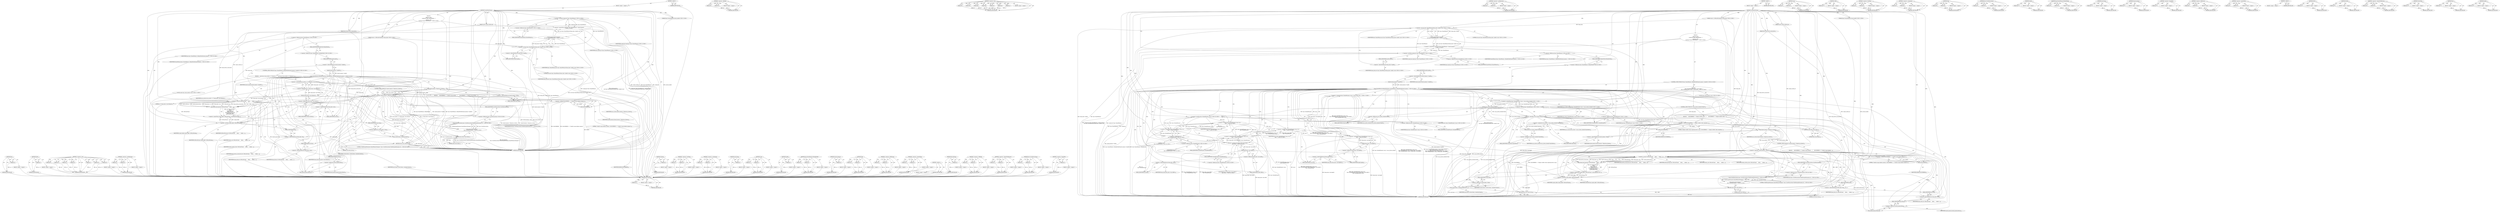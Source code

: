 digraph "height" {
vulnerable_226 [label=<(METHOD,Pass)>];
vulnerable_227 [label=<(PARAM,p1)>];
vulnerable_228 [label=<(BLOCK,&lt;empty&gt;,&lt;empty&gt;)>];
vulnerable_229 [label=<(METHOD_RETURN,ANY)>];
vulnerable_209 [label=<(METHOD,DLOG)>];
vulnerable_210 [label=<(PARAM,p1)>];
vulnerable_211 [label=<(BLOCK,&lt;empty&gt;,&lt;empty&gt;)>];
vulnerable_212 [label=<(METHOD_RETURN,ANY)>];
vulnerable_157 [label=<(METHOD,&lt;operator&gt;.new)>];
vulnerable_158 [label=<(PARAM,p1)>];
vulnerable_159 [label=<(PARAM,p2)>];
vulnerable_160 [label=<(PARAM,p3)>];
vulnerable_161 [label=<(PARAM,p4)>];
vulnerable_162 [label=<(PARAM,p5)>];
vulnerable_163 [label=<(PARAM,p6)>];
vulnerable_164 [label=<(PARAM,p7)>];
vulnerable_165 [label=<(BLOCK,&lt;empty&gt;,&lt;empty&gt;)>];
vulnerable_166 [label=<(METHOD_RETURN,ANY)>];
vulnerable_186 [label=<(METHOD,&lt;operator&gt;.multiplication)>];
vulnerable_187 [label=<(PARAM,p1)>];
vulnerable_188 [label=<(PARAM,p2)>];
vulnerable_189 [label=<(BLOCK,&lt;empty&gt;,&lt;empty&gt;)>];
vulnerable_190 [label=<(METHOD_RETURN,ANY)>];
vulnerable_6 [label=<(METHOD,&lt;global&gt;)<SUB>1</SUB>>];
vulnerable_7 [label=<(BLOCK,&lt;empty&gt;,&lt;empty&gt;)<SUB>1</SUB>>];
vulnerable_8 [label=<(METHOD,SwapToNewFrame)<SUB>1</SUB>>];
vulnerable_9 [label=<(PARAM,uint32 output_surface_id)<SUB>2</SUB>>];
vulnerable_10 [label="<(PARAM,const cc::SoftwareFrameData* frame_data)<SUB>3</SUB>>"];
vulnerable_11 [label=<(PARAM,float frame_device_scale_factor)<SUB>4</SUB>>];
vulnerable_12 [label="<(PARAM,base::ProcessHandle process_handle)<SUB>5</SUB>>"];
vulnerable_13 [label="<(BLOCK,{

#ifdef OS_WIN
  scoped_ptr&lt;base::SharedMemor...,{

#ifdef OS_WIN
  scoped_ptr&lt;base::SharedMemor...)<SUB>5</SUB>>"];
vulnerable_14 [label="<(&lt;operator&gt;.greaterThan,scoped_ptr&lt;base::SharedMemory&gt; shared_memory(
 ...)<SUB>12</SUB>>"];
vulnerable_15 [label="<(&lt;operator&gt;.lessThan,scoped_ptr&lt;base::SharedMemory)<SUB>12</SUB>>"];
vulnerable_16 [label="<(IDENTIFIER,scoped_ptr,scoped_ptr&lt;base::SharedMemory)<SUB>12</SUB>>"];
vulnerable_17 [label="<(&lt;operator&gt;.fieldAccess,base::SharedMemory)<SUB>12</SUB>>"];
vulnerable_18 [label="<(IDENTIFIER,base,scoped_ptr&lt;base::SharedMemory)<SUB>12</SUB>>"];
vulnerable_19 [label=<(FIELD_IDENTIFIER,SharedMemory,SharedMemory)<SUB>12</SUB>>];
vulnerable_20 [label="<(shared_memory,shared_memory(
      new base::SharedMemory(fra...)<SUB>12</SUB>>"];
vulnerable_21 [label="<(&lt;operator&gt;.new,new base::SharedMemory(frame_data-&gt;handle, true))<SUB>13</SUB>>"];
vulnerable_22 [label="<(IDENTIFIER,base::SharedMemory,new base::SharedMemory(frame_data-&gt;handle, true))<SUB>13</SUB>>"];
vulnerable_23 [label=<(&lt;operator&gt;.indirectFieldAccess,frame_data-&gt;handle)<SUB>13</SUB>>];
vulnerable_24 [label="<(IDENTIFIER,frame_data,new base::SharedMemory(frame_data-&gt;handle, true))<SUB>13</SUB>>"];
vulnerable_25 [label=<(FIELD_IDENTIFIER,handle,handle)<SUB>13</SUB>>];
vulnerable_26 [label="<(LITERAL,true,new base::SharedMemory(frame_data-&gt;handle, true))<SUB>13</SUB>>"];
vulnerable_27 [label="<(CONTROL_STRUCTURE,IF,if (base::SharedMemory::IsHandleValid(shared_memory-&gt;handle())))<SUB>16</SUB>>"];
vulnerable_28 [label="<(base.SharedMemory.IsHandleValid,base::SharedMemory::IsHandleValid(shared_memory...)<SUB>16</SUB>>"];
vulnerable_29 [label="<(&lt;operator&gt;.fieldAccess,base::SharedMemory::IsHandleValid)<SUB>16</SUB>>"];
vulnerable_30 [label="<(&lt;operator&gt;.fieldAccess,base::SharedMemory)<SUB>16</SUB>>"];
vulnerable_31 [label="<(IDENTIFIER,base,base::SharedMemory::IsHandleValid(shared_memory...)<SUB>16</SUB>>"];
vulnerable_32 [label="<(IDENTIFIER,SharedMemory,base::SharedMemory::IsHandleValid(shared_memory...)<SUB>16</SUB>>"];
vulnerable_33 [label=<(FIELD_IDENTIFIER,IsHandleValid,IsHandleValid)<SUB>16</SUB>>];
vulnerable_34 [label=<(handle,shared_memory-&gt;handle())<SUB>16</SUB>>];
vulnerable_35 [label=<(&lt;operator&gt;.indirectFieldAccess,shared_memory-&gt;handle)<SUB>16</SUB>>];
vulnerable_36 [label=<(IDENTIFIER,shared_memory,shared_memory-&gt;handle())<SUB>16</SUB>>];
vulnerable_37 [label=<(FIELD_IDENTIFIER,handle,handle)<SUB>16</SUB>>];
vulnerable_38 [label=<(BLOCK,{
    const size_t size_in_bytes = 4 * frame_da...,{
    const size_t size_in_bytes = 4 * frame_da...)<SUB>16</SUB>>];
vulnerable_39 [label="<(LOCAL,const size_t size_in_bytes: size_t)<SUB>17</SUB>>"];
vulnerable_40 [label=<(&lt;operator&gt;.assignment,size_in_bytes = 4 * frame_data-&gt;size.GetArea())<SUB>17</SUB>>];
vulnerable_41 [label=<(IDENTIFIER,size_in_bytes,size_in_bytes = 4 * frame_data-&gt;size.GetArea())<SUB>17</SUB>>];
vulnerable_42 [label=<(&lt;operator&gt;.multiplication,4 * frame_data-&gt;size.GetArea())<SUB>17</SUB>>];
vulnerable_43 [label=<(LITERAL,4,4 * frame_data-&gt;size.GetArea())<SUB>17</SUB>>];
vulnerable_44 [label=<(GetArea,frame_data-&gt;size.GetArea())<SUB>17</SUB>>];
vulnerable_45 [label=<(&lt;operator&gt;.fieldAccess,frame_data-&gt;size.GetArea)<SUB>17</SUB>>];
vulnerable_46 [label=<(&lt;operator&gt;.indirectFieldAccess,frame_data-&gt;size)<SUB>17</SUB>>];
vulnerable_47 [label=<(IDENTIFIER,frame_data,frame_data-&gt;size.GetArea())<SUB>17</SUB>>];
vulnerable_48 [label=<(FIELD_IDENTIFIER,size,size)<SUB>17</SUB>>];
vulnerable_49 [label=<(FIELD_IDENTIFIER,GetArea,GetArea)<SUB>17</SUB>>];
vulnerable_50 [label=<(CONTROL_STRUCTURE,IF,if (!shared_memory-&gt;Map(size_in_bytes)))<SUB>33</SUB>>];
vulnerable_51 [label=<(&lt;operator&gt;.logicalNot,!shared_memory-&gt;Map(size_in_bytes))<SUB>33</SUB>>];
vulnerable_52 [label=<(Map,shared_memory-&gt;Map(size_in_bytes))<SUB>33</SUB>>];
vulnerable_53 [label=<(&lt;operator&gt;.indirectFieldAccess,shared_memory-&gt;Map)<SUB>33</SUB>>];
vulnerable_54 [label=<(IDENTIFIER,shared_memory,shared_memory-&gt;Map(size_in_bytes))<SUB>33</SUB>>];
vulnerable_55 [label=<(FIELD_IDENTIFIER,Map,Map)<SUB>33</SUB>>];
vulnerable_56 [label=<(IDENTIFIER,size_in_bytes,shared_memory-&gt;Map(size_in_bytes))<SUB>33</SUB>>];
vulnerable_57 [label=<(BLOCK,{
      DLOG(ERROR) &lt;&lt; &quot;Unable to map renderer ...,{
      DLOG(ERROR) &lt;&lt; &quot;Unable to map renderer ...)<SUB>33</SUB>>];
vulnerable_58 [label=<(&lt;operator&gt;.shiftLeft,DLOG(ERROR) &lt;&lt; &quot;Unable to map renderer memory.&quot;)<SUB>34</SUB>>];
vulnerable_59 [label=<(DLOG,DLOG(ERROR))<SUB>34</SUB>>];
vulnerable_60 [label=<(IDENTIFIER,ERROR,DLOG(ERROR))<SUB>34</SUB>>];
vulnerable_61 [label=<(LITERAL,&quot;Unable to map renderer memory.&quot;,DLOG(ERROR) &lt;&lt; &quot;Unable to map renderer memory.&quot;)<SUB>34</SUB>>];
vulnerable_62 [label="<(RecordAction,RecordAction(
          base::UserMetricsAction...)<SUB>35</SUB>>"];
vulnerable_63 [label="<(base.UserMetricsAction,base::UserMetricsAction(&quot;BadMessageTerminate_Sh...)<SUB>36</SUB>>"];
vulnerable_64 [label="<(&lt;operator&gt;.fieldAccess,base::UserMetricsAction)<SUB>36</SUB>>"];
vulnerable_65 [label="<(IDENTIFIER,base,base::UserMetricsAction(&quot;BadMessageTerminate_Sh...)<SUB>36</SUB>>"];
vulnerable_66 [label=<(FIELD_IDENTIFIER,UserMetricsAction,UserMetricsAction)<SUB>36</SUB>>];
vulnerable_67 [label="<(LITERAL,&quot;BadMessageTerminate_SharedMemoryManager1&quot;,base::UserMetricsAction(&quot;BadMessageTerminate_Sh...)<SUB>36</SUB>>"];
vulnerable_68 [label=<(RETURN,return false;,return false;)<SUB>37</SUB>>];
vulnerable_69 [label=<(LITERAL,false,return false;)<SUB>37</SUB>>];
vulnerable_70 [label=<(&lt;operator&gt;.greaterThan,scoped_refptr&lt;SoftwareFrame&gt; next_frame(new Sof...)<SUB>42</SUB>>];
vulnerable_71 [label=<(&lt;operator&gt;.lessThan,scoped_refptr&lt;SoftwareFrame)<SUB>42</SUB>>];
vulnerable_72 [label=<(IDENTIFIER,scoped_refptr,scoped_refptr&lt;SoftwareFrame)<SUB>42</SUB>>];
vulnerable_73 [label=<(IDENTIFIER,SoftwareFrame,scoped_refptr&lt;SoftwareFrame)<SUB>42</SUB>>];
vulnerable_74 [label=<(next_frame,next_frame(new SoftwareFrame(
      client_,
  ...)<SUB>42</SUB>>];
vulnerable_75 [label=<(&lt;operator&gt;.new,new SoftwareFrame(
      client_,
      output_...)<SUB>42</SUB>>];
vulnerable_76 [label=<(IDENTIFIER,SoftwareFrame,new SoftwareFrame(
      client_,
      output_...)<SUB>42</SUB>>];
vulnerable_77 [label=<(IDENTIFIER,client_,new SoftwareFrame(
      client_,
      output_...)<SUB>43</SUB>>];
vulnerable_78 [label=<(IDENTIFIER,output_surface_id,new SoftwareFrame(
      client_,
      output_...)<SUB>44</SUB>>];
vulnerable_79 [label=<(&lt;operator&gt;.indirectFieldAccess,frame_data-&gt;id)<SUB>45</SUB>>];
vulnerable_80 [label=<(IDENTIFIER,frame_data,new SoftwareFrame(
      client_,
      output_...)<SUB>45</SUB>>];
vulnerable_81 [label=<(FIELD_IDENTIFIER,id,id)<SUB>45</SUB>>];
vulnerable_82 [label=<(IDENTIFIER,frame_device_scale_factor,new SoftwareFrame(
      client_,
      output_...)<SUB>46</SUB>>];
vulnerable_83 [label=<(&lt;operator&gt;.indirectFieldAccess,frame_data-&gt;size)<SUB>47</SUB>>];
vulnerable_84 [label=<(IDENTIFIER,frame_data,new SoftwareFrame(
      client_,
      output_...)<SUB>47</SUB>>];
vulnerable_85 [label=<(FIELD_IDENTIFIER,size,size)<SUB>47</SUB>>];
vulnerable_86 [label=<(Pass,shared_memory.Pass())<SUB>48</SUB>>];
vulnerable_87 [label=<(&lt;operator&gt;.fieldAccess,shared_memory.Pass)<SUB>48</SUB>>];
vulnerable_88 [label=<(IDENTIFIER,shared_memory,shared_memory.Pass())<SUB>48</SUB>>];
vulnerable_89 [label=<(FIELD_IDENTIFIER,Pass,Pass)<SUB>48</SUB>>];
vulnerable_90 [label=<(swap,current_frame_.swap(next_frame))<SUB>49</SUB>>];
vulnerable_91 [label=<(&lt;operator&gt;.fieldAccess,current_frame_.swap)<SUB>49</SUB>>];
vulnerable_92 [label=<(IDENTIFIER,current_frame_,current_frame_.swap(next_frame))<SUB>49</SUB>>];
vulnerable_93 [label=<(FIELD_IDENTIFIER,swap,swap)<SUB>49</SUB>>];
vulnerable_94 [label=<(IDENTIFIER,next_frame,current_frame_.swap(next_frame))<SUB>49</SUB>>];
vulnerable_95 [label=<(RETURN,return true;,return true;)<SUB>50</SUB>>];
vulnerable_96 [label=<(LITERAL,true,return true;)<SUB>50</SUB>>];
vulnerable_97 [label=<(METHOD_RETURN,bool)<SUB>1</SUB>>];
vulnerable_99 [label=<(METHOD_RETURN,ANY)<SUB>1</SUB>>];
vulnerable_191 [label=<(METHOD,GetArea)>];
vulnerable_192 [label=<(PARAM,p1)>];
vulnerable_193 [label=<(BLOCK,&lt;empty&gt;,&lt;empty&gt;)>];
vulnerable_194 [label=<(METHOD_RETURN,ANY)>];
vulnerable_143 [label=<(METHOD,&lt;operator&gt;.lessThan)>];
vulnerable_144 [label=<(PARAM,p1)>];
vulnerable_145 [label=<(PARAM,p2)>];
vulnerable_146 [label=<(BLOCK,&lt;empty&gt;,&lt;empty&gt;)>];
vulnerable_147 [label=<(METHOD_RETURN,ANY)>];
vulnerable_181 [label=<(METHOD,&lt;operator&gt;.assignment)>];
vulnerable_182 [label=<(PARAM,p1)>];
vulnerable_183 [label=<(PARAM,p2)>];
vulnerable_184 [label=<(BLOCK,&lt;empty&gt;,&lt;empty&gt;)>];
vulnerable_185 [label=<(METHOD_RETURN,ANY)>];
vulnerable_222 [label=<(METHOD,next_frame)>];
vulnerable_223 [label=<(PARAM,p1)>];
vulnerable_224 [label=<(BLOCK,&lt;empty&gt;,&lt;empty&gt;)>];
vulnerable_225 [label=<(METHOD_RETURN,ANY)>];
vulnerable_230 [label=<(METHOD,swap)>];
vulnerable_231 [label=<(PARAM,p1)>];
vulnerable_232 [label=<(PARAM,p2)>];
vulnerable_233 [label=<(BLOCK,&lt;empty&gt;,&lt;empty&gt;)>];
vulnerable_234 [label=<(METHOD_RETURN,ANY)>];
vulnerable_177 [label=<(METHOD,handle)>];
vulnerable_178 [label=<(PARAM,p1)>];
vulnerable_179 [label=<(BLOCK,&lt;empty&gt;,&lt;empty&gt;)>];
vulnerable_180 [label=<(METHOD_RETURN,ANY)>];
vulnerable_172 [label=<(METHOD,base.SharedMemory.IsHandleValid)>];
vulnerable_173 [label=<(PARAM,p1)>];
vulnerable_174 [label=<(PARAM,p2)>];
vulnerable_175 [label=<(BLOCK,&lt;empty&gt;,&lt;empty&gt;)>];
vulnerable_176 [label=<(METHOD_RETURN,ANY)>];
vulnerable_153 [label=<(METHOD,shared_memory)>];
vulnerable_154 [label=<(PARAM,p1)>];
vulnerable_155 [label=<(BLOCK,&lt;empty&gt;,&lt;empty&gt;)>];
vulnerable_156 [label=<(METHOD_RETURN,ANY)>];
vulnerable_199 [label=<(METHOD,Map)>];
vulnerable_200 [label=<(PARAM,p1)>];
vulnerable_201 [label=<(PARAM,p2)>];
vulnerable_202 [label=<(BLOCK,&lt;empty&gt;,&lt;empty&gt;)>];
vulnerable_203 [label=<(METHOD_RETURN,ANY)>];
vulnerable_148 [label=<(METHOD,&lt;operator&gt;.fieldAccess)>];
vulnerable_149 [label=<(PARAM,p1)>];
vulnerable_150 [label=<(PARAM,p2)>];
vulnerable_151 [label=<(BLOCK,&lt;empty&gt;,&lt;empty&gt;)>];
vulnerable_152 [label=<(METHOD_RETURN,ANY)>];
vulnerable_138 [label=<(METHOD,&lt;operator&gt;.greaterThan)>];
vulnerable_139 [label=<(PARAM,p1)>];
vulnerable_140 [label=<(PARAM,p2)>];
vulnerable_141 [label=<(BLOCK,&lt;empty&gt;,&lt;empty&gt;)>];
vulnerable_142 [label=<(METHOD_RETURN,ANY)>];
vulnerable_132 [label=<(METHOD,&lt;global&gt;)<SUB>1</SUB>>];
vulnerable_133 [label=<(BLOCK,&lt;empty&gt;,&lt;empty&gt;)>];
vulnerable_134 [label=<(METHOD_RETURN,ANY)>];
vulnerable_213 [label=<(METHOD,RecordAction)>];
vulnerable_214 [label=<(PARAM,p1)>];
vulnerable_215 [label=<(BLOCK,&lt;empty&gt;,&lt;empty&gt;)>];
vulnerable_216 [label=<(METHOD_RETURN,ANY)>];
vulnerable_204 [label=<(METHOD,&lt;operator&gt;.shiftLeft)>];
vulnerable_205 [label=<(PARAM,p1)>];
vulnerable_206 [label=<(PARAM,p2)>];
vulnerable_207 [label=<(BLOCK,&lt;empty&gt;,&lt;empty&gt;)>];
vulnerable_208 [label=<(METHOD_RETURN,ANY)>];
vulnerable_167 [label=<(METHOD,&lt;operator&gt;.indirectFieldAccess)>];
vulnerable_168 [label=<(PARAM,p1)>];
vulnerable_169 [label=<(PARAM,p2)>];
vulnerable_170 [label=<(BLOCK,&lt;empty&gt;,&lt;empty&gt;)>];
vulnerable_171 [label=<(METHOD_RETURN,ANY)>];
vulnerable_217 [label=<(METHOD,base.UserMetricsAction)>];
vulnerable_218 [label=<(PARAM,p1)>];
vulnerable_219 [label=<(PARAM,p2)>];
vulnerable_220 [label=<(BLOCK,&lt;empty&gt;,&lt;empty&gt;)>];
vulnerable_221 [label=<(METHOD_RETURN,ANY)>];
vulnerable_195 [label=<(METHOD,&lt;operator&gt;.logicalNot)>];
vulnerable_196 [label=<(PARAM,p1)>];
vulnerable_197 [label=<(BLOCK,&lt;empty&gt;,&lt;empty&gt;)>];
vulnerable_198 [label=<(METHOD_RETURN,ANY)>];
fixed_277 [label=<(METHOD,RecordAction)>];
fixed_278 [label=<(PARAM,p1)>];
fixed_279 [label=<(BLOCK,&lt;empty&gt;,&lt;empty&gt;)>];
fixed_280 [label=<(METHOD_RETURN,ANY)>];
fixed_259 [label=<(METHOD,&lt;operator&gt;.shiftLeft)>];
fixed_260 [label=<(PARAM,p1)>];
fixed_261 [label=<(PARAM,p2)>];
fixed_262 [label=<(BLOCK,&lt;empty&gt;,&lt;empty&gt;)>];
fixed_263 [label=<(METHOD_RETURN,ANY)>];
fixed_209 [label=<(METHOD,&lt;operator&gt;.new)>];
fixed_210 [label=<(PARAM,p1)>];
fixed_211 [label=<(PARAM,p2)>];
fixed_212 [label=<(PARAM,p3)>];
fixed_213 [label=<(PARAM,p4)>];
fixed_214 [label=<(PARAM,p5)>];
fixed_215 [label=<(PARAM,p6)>];
fixed_216 [label=<(PARAM,p7)>];
fixed_217 [label=<(BLOCK,&lt;empty&gt;,&lt;empty&gt;)>];
fixed_218 [label=<(METHOD_RETURN,ANY)>];
fixed_238 [label=<(METHOD,&lt;operator&gt;.multiplication)>];
fixed_239 [label=<(PARAM,p1)>];
fixed_240 [label=<(PARAM,p2)>];
fixed_241 [label=<(BLOCK,&lt;empty&gt;,&lt;empty&gt;)>];
fixed_242 [label=<(METHOD_RETURN,ANY)>];
fixed_6 [label=<(METHOD,&lt;global&gt;)<SUB>1</SUB>>];
fixed_7 [label=<(BLOCK,&lt;empty&gt;,&lt;empty&gt;)<SUB>1</SUB>>];
fixed_8 [label=<(METHOD,SwapToNewFrame)<SUB>1</SUB>>];
fixed_9 [label=<(PARAM,uint32 output_surface_id)<SUB>2</SUB>>];
fixed_10 [label="<(PARAM,const cc::SoftwareFrameData* frame_data)<SUB>3</SUB>>"];
fixed_11 [label=<(PARAM,float frame_device_scale_factor)<SUB>4</SUB>>];
fixed_12 [label="<(PARAM,base::ProcessHandle process_handle)<SUB>5</SUB>>"];
fixed_13 [label="<(BLOCK,{

#ifdef OS_WIN
  scoped_ptr&lt;base::SharedMemor...,{

#ifdef OS_WIN
  scoped_ptr&lt;base::SharedMemor...)<SUB>5</SUB>>"];
fixed_14 [label="<(&lt;operator&gt;.greaterThan,scoped_ptr&lt;base::SharedMemory&gt; shared_memory(
 ...)<SUB>12</SUB>>"];
fixed_15 [label="<(&lt;operator&gt;.lessThan,scoped_ptr&lt;base::SharedMemory)<SUB>12</SUB>>"];
fixed_16 [label="<(IDENTIFIER,scoped_ptr,scoped_ptr&lt;base::SharedMemory)<SUB>12</SUB>>"];
fixed_17 [label="<(&lt;operator&gt;.fieldAccess,base::SharedMemory)<SUB>12</SUB>>"];
fixed_18 [label="<(IDENTIFIER,base,scoped_ptr&lt;base::SharedMemory)<SUB>12</SUB>>"];
fixed_19 [label=<(FIELD_IDENTIFIER,SharedMemory,SharedMemory)<SUB>12</SUB>>];
fixed_20 [label="<(shared_memory,shared_memory(
      new base::SharedMemory(fra...)<SUB>12</SUB>>"];
fixed_21 [label="<(&lt;operator&gt;.new,new base::SharedMemory(frame_data-&gt;handle, true))<SUB>13</SUB>>"];
fixed_22 [label="<(IDENTIFIER,base::SharedMemory,new base::SharedMemory(frame_data-&gt;handle, true))<SUB>13</SUB>>"];
fixed_23 [label=<(&lt;operator&gt;.indirectFieldAccess,frame_data-&gt;handle)<SUB>13</SUB>>];
fixed_24 [label="<(IDENTIFIER,frame_data,new base::SharedMemory(frame_data-&gt;handle, true))<SUB>13</SUB>>"];
fixed_25 [label=<(FIELD_IDENTIFIER,handle,handle)<SUB>13</SUB>>];
fixed_26 [label="<(LITERAL,true,new base::SharedMemory(frame_data-&gt;handle, true))<SUB>13</SUB>>"];
fixed_27 [label="<(CONTROL_STRUCTURE,IF,if (base::SharedMemory::IsHandleValid(shared_memory-&gt;handle())))<SUB>16</SUB>>"];
fixed_28 [label="<(base.SharedMemory.IsHandleValid,base::SharedMemory::IsHandleValid(shared_memory...)<SUB>16</SUB>>"];
fixed_29 [label="<(&lt;operator&gt;.fieldAccess,base::SharedMemory::IsHandleValid)<SUB>16</SUB>>"];
fixed_30 [label="<(&lt;operator&gt;.fieldAccess,base::SharedMemory)<SUB>16</SUB>>"];
fixed_31 [label="<(IDENTIFIER,base,base::SharedMemory::IsHandleValid(shared_memory...)<SUB>16</SUB>>"];
fixed_32 [label="<(IDENTIFIER,SharedMemory,base::SharedMemory::IsHandleValid(shared_memory...)<SUB>16</SUB>>"];
fixed_33 [label=<(FIELD_IDENTIFIER,IsHandleValid,IsHandleValid)<SUB>16</SUB>>];
fixed_34 [label=<(handle,shared_memory-&gt;handle())<SUB>16</SUB>>];
fixed_35 [label=<(&lt;operator&gt;.indirectFieldAccess,shared_memory-&gt;handle)<SUB>16</SUB>>];
fixed_36 [label=<(IDENTIFIER,shared_memory,shared_memory-&gt;handle())<SUB>16</SUB>>];
fixed_37 [label=<(FIELD_IDENTIFIER,handle,handle)<SUB>16</SUB>>];
fixed_38 [label="<(BLOCK,{
    base::CheckedNumeric&lt;size_t&gt; size_in_byte...,{
    base::CheckedNumeric&lt;size_t&gt; size_in_byte...)<SUB>16</SUB>>"];
fixed_39 [label="<(&lt;operator&gt;.assignment,base::CheckedNumeric&lt;size_t&gt; size_in_bytes_chec...)<SUB>17</SUB>>"];
fixed_40 [label="<(&lt;operator&gt;.greaterThan,base::CheckedNumeric&lt;size_t&gt; size_in_bytes_checked)<SUB>17</SUB>>"];
fixed_41 [label="<(&lt;operator&gt;.lessThan,base::CheckedNumeric&lt;size_t)<SUB>17</SUB>>"];
fixed_42 [label="<(&lt;operator&gt;.fieldAccess,base::CheckedNumeric)<SUB>17</SUB>>"];
fixed_43 [label="<(IDENTIFIER,base,base::CheckedNumeric&lt;size_t)<SUB>17</SUB>>"];
fixed_44 [label=<(FIELD_IDENTIFIER,CheckedNumeric,CheckedNumeric)<SUB>17</SUB>>];
fixed_45 [label="<(IDENTIFIER,size_t,base::CheckedNumeric&lt;size_t)<SUB>17</SUB>>"];
fixed_46 [label="<(IDENTIFIER,size_in_bytes_checked,base::CheckedNumeric&lt;size_t&gt; size_in_bytes_checked)<SUB>17</SUB>>"];
fixed_47 [label="<(&lt;operator&gt;.greaterThan,base::CheckedNumeric&lt;size_t&gt;(4) *
        base:...)<SUB>18</SUB>>"];
fixed_48 [label="<(&lt;operator&gt;.lessThan,base::CheckedNumeric&lt;size_t&gt;(4) *
        base:...)<SUB>18</SUB>>"];
fixed_49 [label="<(&lt;operator&gt;.greaterThan,base::CheckedNumeric&lt;size_t&gt;(4) *
        base:...)<SUB>18</SUB>>"];
fixed_50 [label="<(&lt;operator&gt;.lessThan,base::CheckedNumeric&lt;size_t&gt;(4) *
        base:...)<SUB>18</SUB>>"];
fixed_51 [label="<(&lt;operator&gt;.greaterThan,base::CheckedNumeric&lt;size_t&gt;(4) *
        base:...)<SUB>18</SUB>>"];
fixed_52 [label="<(&lt;operator&gt;.lessThan,base::CheckedNumeric&lt;size_t)<SUB>18</SUB>>"];
fixed_53 [label="<(&lt;operator&gt;.fieldAccess,base::CheckedNumeric)<SUB>18</SUB>>"];
fixed_54 [label="<(IDENTIFIER,base,base::CheckedNumeric&lt;size_t)<SUB>18</SUB>>"];
fixed_55 [label=<(FIELD_IDENTIFIER,CheckedNumeric,CheckedNumeric)<SUB>18</SUB>>];
fixed_56 [label="<(IDENTIFIER,size_t,base::CheckedNumeric&lt;size_t)<SUB>18</SUB>>"];
fixed_57 [label="<(&lt;operator&gt;.multiplication,(4) *
        base::CheckedNumeric)<SUB>18</SUB>>"];
fixed_58 [label="<(LITERAL,4,(4) *
        base::CheckedNumeric)<SUB>18</SUB>>"];
fixed_59 [label="<(&lt;operator&gt;.fieldAccess,base::CheckedNumeric)<SUB>19</SUB>>"];
fixed_60 [label="<(IDENTIFIER,base,(4) *
        base::CheckedNumeric)<SUB>19</SUB>>"];
fixed_61 [label=<(FIELD_IDENTIFIER,CheckedNumeric,CheckedNumeric)<SUB>19</SUB>>];
fixed_62 [label="<(IDENTIFIER,size_t,base::CheckedNumeric&lt;size_t&gt;(4) *
        base:...)<SUB>19</SUB>>"];
fixed_63 [label="<(&lt;operator&gt;.multiplication,(frame_data-&gt;size.width()) *
        base::Chec...)<SUB>19</SUB>>"];
fixed_64 [label=<(width,frame_data-&gt;size.width())<SUB>19</SUB>>];
fixed_65 [label=<(&lt;operator&gt;.fieldAccess,frame_data-&gt;size.width)<SUB>19</SUB>>];
fixed_66 [label=<(&lt;operator&gt;.indirectFieldAccess,frame_data-&gt;size)<SUB>19</SUB>>];
fixed_67 [label=<(IDENTIFIER,frame_data,frame_data-&gt;size.width())<SUB>19</SUB>>];
fixed_68 [label=<(FIELD_IDENTIFIER,size,size)<SUB>19</SUB>>];
fixed_69 [label=<(FIELD_IDENTIFIER,width,width)<SUB>19</SUB>>];
fixed_70 [label="<(&lt;operator&gt;.fieldAccess,base::CheckedNumeric)<SUB>20</SUB>>"];
fixed_71 [label="<(IDENTIFIER,base,(frame_data-&gt;size.width()) *
        base::Chec...)<SUB>20</SUB>>"];
fixed_72 [label=<(FIELD_IDENTIFIER,CheckedNumeric,CheckedNumeric)<SUB>20</SUB>>];
fixed_73 [label="<(IDENTIFIER,size_t,base::CheckedNumeric&lt;size_t&gt;(4) *
        base:...)<SUB>20</SUB>>"];
fixed_74 [label=<(height,frame_data-&gt;size.height())<SUB>20</SUB>>];
fixed_75 [label=<(&lt;operator&gt;.fieldAccess,frame_data-&gt;size.height)<SUB>20</SUB>>];
fixed_76 [label=<(&lt;operator&gt;.indirectFieldAccess,frame_data-&gt;size)<SUB>20</SUB>>];
fixed_77 [label=<(IDENTIFIER,frame_data,frame_data-&gt;size.height())<SUB>20</SUB>>];
fixed_78 [label=<(FIELD_IDENTIFIER,size,size)<SUB>20</SUB>>];
fixed_79 [label=<(FIELD_IDENTIFIER,height,height)<SUB>20</SUB>>];
fixed_80 [label=<(CONTROL_STRUCTURE,IF,if (!size_in_bytes_checked.IsValid()))<SUB>21</SUB>>];
fixed_81 [label=<(&lt;operator&gt;.logicalNot,!size_in_bytes_checked.IsValid())<SUB>21</SUB>>];
fixed_82 [label=<(IsValid,size_in_bytes_checked.IsValid())<SUB>21</SUB>>];
fixed_83 [label=<(&lt;operator&gt;.fieldAccess,size_in_bytes_checked.IsValid)<SUB>21</SUB>>];
fixed_84 [label=<(IDENTIFIER,size_in_bytes_checked,size_in_bytes_checked.IsValid())<SUB>21</SUB>>];
fixed_85 [label=<(FIELD_IDENTIFIER,IsValid,IsValid)<SUB>21</SUB>>];
fixed_86 [label=<(BLOCK,{
      DLOG(ERROR) &lt;&lt; &quot;Integer overflow when c...,{
      DLOG(ERROR) &lt;&lt; &quot;Integer overflow when c...)<SUB>21</SUB>>];
fixed_87 [label=<(&lt;operator&gt;.shiftLeft,DLOG(ERROR) &lt;&lt; &quot;Integer overflow when computing...)<SUB>22</SUB>>];
fixed_88 [label=<(DLOG,DLOG(ERROR))<SUB>22</SUB>>];
fixed_89 [label=<(IDENTIFIER,ERROR,DLOG(ERROR))<SUB>22</SUB>>];
fixed_90 [label=<(LITERAL,&quot;Integer overflow when computing bytes to map.&quot;,DLOG(ERROR) &lt;&lt; &quot;Integer overflow when computing...)<SUB>22</SUB>>];
fixed_91 [label=<(RETURN,return false;,return false;)<SUB>23</SUB>>];
fixed_92 [label=<(LITERAL,false,return false;)<SUB>23</SUB>>];
fixed_93 [label="<(LOCAL,size_t size_in_bytes: size_t)<SUB>25</SUB>>"];
fixed_94 [label=<(&lt;operator&gt;.assignment,size_in_bytes = size_in_bytes_checked.ValueOrDie())<SUB>25</SUB>>];
fixed_95 [label=<(IDENTIFIER,size_in_bytes,size_in_bytes = size_in_bytes_checked.ValueOrDie())<SUB>25</SUB>>];
fixed_96 [label=<(ValueOrDie,size_in_bytes_checked.ValueOrDie())<SUB>25</SUB>>];
fixed_97 [label=<(&lt;operator&gt;.fieldAccess,size_in_bytes_checked.ValueOrDie)<SUB>25</SUB>>];
fixed_98 [label=<(IDENTIFIER,size_in_bytes_checked,size_in_bytes_checked.ValueOrDie())<SUB>25</SUB>>];
fixed_99 [label=<(FIELD_IDENTIFIER,ValueOrDie,ValueOrDie)<SUB>25</SUB>>];
fixed_100 [label=<(CONTROL_STRUCTURE,IF,if (!shared_memory-&gt;Map(size_in_bytes)))<SUB>41</SUB>>];
fixed_101 [label=<(&lt;operator&gt;.logicalNot,!shared_memory-&gt;Map(size_in_bytes))<SUB>41</SUB>>];
fixed_102 [label=<(Map,shared_memory-&gt;Map(size_in_bytes))<SUB>41</SUB>>];
fixed_103 [label=<(&lt;operator&gt;.indirectFieldAccess,shared_memory-&gt;Map)<SUB>41</SUB>>];
fixed_104 [label=<(IDENTIFIER,shared_memory,shared_memory-&gt;Map(size_in_bytes))<SUB>41</SUB>>];
fixed_105 [label=<(FIELD_IDENTIFIER,Map,Map)<SUB>41</SUB>>];
fixed_106 [label=<(IDENTIFIER,size_in_bytes,shared_memory-&gt;Map(size_in_bytes))<SUB>41</SUB>>];
fixed_107 [label=<(BLOCK,{
      DLOG(ERROR) &lt;&lt; &quot;Unable to map renderer ...,{
      DLOG(ERROR) &lt;&lt; &quot;Unable to map renderer ...)<SUB>41</SUB>>];
fixed_108 [label=<(&lt;operator&gt;.shiftLeft,DLOG(ERROR) &lt;&lt; &quot;Unable to map renderer memory.&quot;)<SUB>42</SUB>>];
fixed_109 [label=<(DLOG,DLOG(ERROR))<SUB>42</SUB>>];
fixed_110 [label=<(IDENTIFIER,ERROR,DLOG(ERROR))<SUB>42</SUB>>];
fixed_111 [label=<(LITERAL,&quot;Unable to map renderer memory.&quot;,DLOG(ERROR) &lt;&lt; &quot;Unable to map renderer memory.&quot;)<SUB>42</SUB>>];
fixed_112 [label="<(RecordAction,RecordAction(
          base::UserMetricsAction...)<SUB>43</SUB>>"];
fixed_113 [label="<(base.UserMetricsAction,base::UserMetricsAction(&quot;BadMessageTerminate_Sh...)<SUB>44</SUB>>"];
fixed_114 [label="<(&lt;operator&gt;.fieldAccess,base::UserMetricsAction)<SUB>44</SUB>>"];
fixed_115 [label="<(IDENTIFIER,base,base::UserMetricsAction(&quot;BadMessageTerminate_Sh...)<SUB>44</SUB>>"];
fixed_116 [label=<(FIELD_IDENTIFIER,UserMetricsAction,UserMetricsAction)<SUB>44</SUB>>];
fixed_117 [label="<(LITERAL,&quot;BadMessageTerminate_SharedMemoryManager1&quot;,base::UserMetricsAction(&quot;BadMessageTerminate_Sh...)<SUB>44</SUB>>"];
fixed_118 [label=<(RETURN,return false;,return false;)<SUB>45</SUB>>];
fixed_119 [label=<(LITERAL,false,return false;)<SUB>45</SUB>>];
fixed_120 [label=<(&lt;operator&gt;.greaterThan,scoped_refptr&lt;SoftwareFrame&gt; next_frame(new Sof...)<SUB>50</SUB>>];
fixed_121 [label=<(&lt;operator&gt;.lessThan,scoped_refptr&lt;SoftwareFrame)<SUB>50</SUB>>];
fixed_122 [label=<(IDENTIFIER,scoped_refptr,scoped_refptr&lt;SoftwareFrame)<SUB>50</SUB>>];
fixed_123 [label=<(IDENTIFIER,SoftwareFrame,scoped_refptr&lt;SoftwareFrame)<SUB>50</SUB>>];
fixed_124 [label=<(next_frame,next_frame(new SoftwareFrame(
      client_,
  ...)<SUB>50</SUB>>];
fixed_125 [label=<(&lt;operator&gt;.new,new SoftwareFrame(
      client_,
      output_...)<SUB>50</SUB>>];
fixed_126 [label=<(IDENTIFIER,SoftwareFrame,new SoftwareFrame(
      client_,
      output_...)<SUB>50</SUB>>];
fixed_127 [label=<(IDENTIFIER,client_,new SoftwareFrame(
      client_,
      output_...)<SUB>51</SUB>>];
fixed_128 [label=<(IDENTIFIER,output_surface_id,new SoftwareFrame(
      client_,
      output_...)<SUB>52</SUB>>];
fixed_129 [label=<(&lt;operator&gt;.indirectFieldAccess,frame_data-&gt;id)<SUB>53</SUB>>];
fixed_130 [label=<(IDENTIFIER,frame_data,new SoftwareFrame(
      client_,
      output_...)<SUB>53</SUB>>];
fixed_131 [label=<(FIELD_IDENTIFIER,id,id)<SUB>53</SUB>>];
fixed_132 [label=<(IDENTIFIER,frame_device_scale_factor,new SoftwareFrame(
      client_,
      output_...)<SUB>54</SUB>>];
fixed_133 [label=<(&lt;operator&gt;.indirectFieldAccess,frame_data-&gt;size)<SUB>55</SUB>>];
fixed_134 [label=<(IDENTIFIER,frame_data,new SoftwareFrame(
      client_,
      output_...)<SUB>55</SUB>>];
fixed_135 [label=<(FIELD_IDENTIFIER,size,size)<SUB>55</SUB>>];
fixed_136 [label=<(Pass,shared_memory.Pass())<SUB>56</SUB>>];
fixed_137 [label=<(&lt;operator&gt;.fieldAccess,shared_memory.Pass)<SUB>56</SUB>>];
fixed_138 [label=<(IDENTIFIER,shared_memory,shared_memory.Pass())<SUB>56</SUB>>];
fixed_139 [label=<(FIELD_IDENTIFIER,Pass,Pass)<SUB>56</SUB>>];
fixed_140 [label=<(swap,current_frame_.swap(next_frame))<SUB>57</SUB>>];
fixed_141 [label=<(&lt;operator&gt;.fieldAccess,current_frame_.swap)<SUB>57</SUB>>];
fixed_142 [label=<(IDENTIFIER,current_frame_,current_frame_.swap(next_frame))<SUB>57</SUB>>];
fixed_143 [label=<(FIELD_IDENTIFIER,swap,swap)<SUB>57</SUB>>];
fixed_144 [label=<(IDENTIFIER,next_frame,current_frame_.swap(next_frame))<SUB>57</SUB>>];
fixed_145 [label=<(RETURN,return true;,return true;)<SUB>58</SUB>>];
fixed_146 [label=<(LITERAL,true,return true;)<SUB>58</SUB>>];
fixed_147 [label=<(METHOD_RETURN,bool)<SUB>1</SUB>>];
fixed_149 [label=<(METHOD_RETURN,ANY)<SUB>1</SUB>>];
fixed_294 [label=<(METHOD,swap)>];
fixed_295 [label=<(PARAM,p1)>];
fixed_296 [label=<(PARAM,p2)>];
fixed_297 [label=<(BLOCK,&lt;empty&gt;,&lt;empty&gt;)>];
fixed_298 [label=<(METHOD_RETURN,ANY)>];
fixed_243 [label=<(METHOD,width)>];
fixed_244 [label=<(PARAM,p1)>];
fixed_245 [label=<(BLOCK,&lt;empty&gt;,&lt;empty&gt;)>];
fixed_246 [label=<(METHOD_RETURN,ANY)>];
fixed_195 [label=<(METHOD,&lt;operator&gt;.lessThan)>];
fixed_196 [label=<(PARAM,p1)>];
fixed_197 [label=<(PARAM,p2)>];
fixed_198 [label=<(BLOCK,&lt;empty&gt;,&lt;empty&gt;)>];
fixed_199 [label=<(METHOD_RETURN,ANY)>];
fixed_233 [label=<(METHOD,&lt;operator&gt;.assignment)>];
fixed_234 [label=<(PARAM,p1)>];
fixed_235 [label=<(PARAM,p2)>];
fixed_236 [label=<(BLOCK,&lt;empty&gt;,&lt;empty&gt;)>];
fixed_237 [label=<(METHOD_RETURN,ANY)>];
fixed_272 [label=<(METHOD,Map)>];
fixed_273 [label=<(PARAM,p1)>];
fixed_274 [label=<(PARAM,p2)>];
fixed_275 [label=<(BLOCK,&lt;empty&gt;,&lt;empty&gt;)>];
fixed_276 [label=<(METHOD_RETURN,ANY)>];
fixed_281 [label=<(METHOD,base.UserMetricsAction)>];
fixed_282 [label=<(PARAM,p1)>];
fixed_283 [label=<(PARAM,p2)>];
fixed_284 [label=<(BLOCK,&lt;empty&gt;,&lt;empty&gt;)>];
fixed_285 [label=<(METHOD_RETURN,ANY)>];
fixed_229 [label=<(METHOD,handle)>];
fixed_230 [label=<(PARAM,p1)>];
fixed_231 [label=<(BLOCK,&lt;empty&gt;,&lt;empty&gt;)>];
fixed_232 [label=<(METHOD_RETURN,ANY)>];
fixed_224 [label=<(METHOD,base.SharedMemory.IsHandleValid)>];
fixed_225 [label=<(PARAM,p1)>];
fixed_226 [label=<(PARAM,p2)>];
fixed_227 [label=<(BLOCK,&lt;empty&gt;,&lt;empty&gt;)>];
fixed_228 [label=<(METHOD_RETURN,ANY)>];
fixed_286 [label=<(METHOD,next_frame)>];
fixed_287 [label=<(PARAM,p1)>];
fixed_288 [label=<(BLOCK,&lt;empty&gt;,&lt;empty&gt;)>];
fixed_289 [label=<(METHOD_RETURN,ANY)>];
fixed_205 [label=<(METHOD,shared_memory)>];
fixed_206 [label=<(PARAM,p1)>];
fixed_207 [label=<(BLOCK,&lt;empty&gt;,&lt;empty&gt;)>];
fixed_208 [label=<(METHOD_RETURN,ANY)>];
fixed_251 [label=<(METHOD,&lt;operator&gt;.logicalNot)>];
fixed_252 [label=<(PARAM,p1)>];
fixed_253 [label=<(BLOCK,&lt;empty&gt;,&lt;empty&gt;)>];
fixed_254 [label=<(METHOD_RETURN,ANY)>];
fixed_200 [label=<(METHOD,&lt;operator&gt;.fieldAccess)>];
fixed_201 [label=<(PARAM,p1)>];
fixed_202 [label=<(PARAM,p2)>];
fixed_203 [label=<(BLOCK,&lt;empty&gt;,&lt;empty&gt;)>];
fixed_204 [label=<(METHOD_RETURN,ANY)>];
fixed_190 [label=<(METHOD,&lt;operator&gt;.greaterThan)>];
fixed_191 [label=<(PARAM,p1)>];
fixed_192 [label=<(PARAM,p2)>];
fixed_193 [label=<(BLOCK,&lt;empty&gt;,&lt;empty&gt;)>];
fixed_194 [label=<(METHOD_RETURN,ANY)>];
fixed_184 [label=<(METHOD,&lt;global&gt;)<SUB>1</SUB>>];
fixed_185 [label=<(BLOCK,&lt;empty&gt;,&lt;empty&gt;)>];
fixed_186 [label=<(METHOD_RETURN,ANY)>];
fixed_264 [label=<(METHOD,DLOG)>];
fixed_265 [label=<(PARAM,p1)>];
fixed_266 [label=<(BLOCK,&lt;empty&gt;,&lt;empty&gt;)>];
fixed_267 [label=<(METHOD_RETURN,ANY)>];
fixed_255 [label=<(METHOD,IsValid)>];
fixed_256 [label=<(PARAM,p1)>];
fixed_257 [label=<(BLOCK,&lt;empty&gt;,&lt;empty&gt;)>];
fixed_258 [label=<(METHOD_RETURN,ANY)>];
fixed_219 [label=<(METHOD,&lt;operator&gt;.indirectFieldAccess)>];
fixed_220 [label=<(PARAM,p1)>];
fixed_221 [label=<(PARAM,p2)>];
fixed_222 [label=<(BLOCK,&lt;empty&gt;,&lt;empty&gt;)>];
fixed_223 [label=<(METHOD_RETURN,ANY)>];
fixed_268 [label=<(METHOD,ValueOrDie)>];
fixed_269 [label=<(PARAM,p1)>];
fixed_270 [label=<(BLOCK,&lt;empty&gt;,&lt;empty&gt;)>];
fixed_271 [label=<(METHOD_RETURN,ANY)>];
fixed_290 [label=<(METHOD,Pass)>];
fixed_291 [label=<(PARAM,p1)>];
fixed_292 [label=<(BLOCK,&lt;empty&gt;,&lt;empty&gt;)>];
fixed_293 [label=<(METHOD_RETURN,ANY)>];
fixed_247 [label=<(METHOD,height)>];
fixed_248 [label=<(PARAM,p1)>];
fixed_249 [label=<(BLOCK,&lt;empty&gt;,&lt;empty&gt;)>];
fixed_250 [label=<(METHOD_RETURN,ANY)>];
vulnerable_226 -> vulnerable_227  [key=0, label="AST: "];
vulnerable_226 -> vulnerable_227  [key=1, label="DDG: "];
vulnerable_226 -> vulnerable_228  [key=0, label="AST: "];
vulnerable_226 -> vulnerable_229  [key=0, label="AST: "];
vulnerable_226 -> vulnerable_229  [key=1, label="CFG: "];
vulnerable_227 -> vulnerable_229  [key=0, label="DDG: p1"];
vulnerable_228 -> fixed_277  [key=0];
vulnerable_229 -> fixed_277  [key=0];
vulnerable_209 -> vulnerable_210  [key=0, label="AST: "];
vulnerable_209 -> vulnerable_210  [key=1, label="DDG: "];
vulnerable_209 -> vulnerable_211  [key=0, label="AST: "];
vulnerable_209 -> vulnerable_212  [key=0, label="AST: "];
vulnerable_209 -> vulnerable_212  [key=1, label="CFG: "];
vulnerable_210 -> vulnerable_212  [key=0, label="DDG: p1"];
vulnerable_211 -> fixed_277  [key=0];
vulnerable_212 -> fixed_277  [key=0];
vulnerable_157 -> vulnerable_158  [key=0, label="AST: "];
vulnerable_157 -> vulnerable_158  [key=1, label="DDG: "];
vulnerable_157 -> vulnerable_165  [key=0, label="AST: "];
vulnerable_157 -> vulnerable_159  [key=0, label="AST: "];
vulnerable_157 -> vulnerable_159  [key=1, label="DDG: "];
vulnerable_157 -> vulnerable_166  [key=0, label="AST: "];
vulnerable_157 -> vulnerable_166  [key=1, label="CFG: "];
vulnerable_157 -> vulnerable_160  [key=0, label="AST: "];
vulnerable_157 -> vulnerable_160  [key=1, label="DDG: "];
vulnerable_157 -> vulnerable_161  [key=0, label="AST: "];
vulnerable_157 -> vulnerable_161  [key=1, label="DDG: "];
vulnerable_157 -> vulnerable_162  [key=0, label="AST: "];
vulnerable_157 -> vulnerable_162  [key=1, label="DDG: "];
vulnerable_157 -> vulnerable_163  [key=0, label="AST: "];
vulnerable_157 -> vulnerable_163  [key=1, label="DDG: "];
vulnerable_157 -> vulnerable_164  [key=0, label="AST: "];
vulnerable_157 -> vulnerable_164  [key=1, label="DDG: "];
vulnerable_158 -> vulnerable_166  [key=0, label="DDG: p1"];
vulnerable_159 -> vulnerable_166  [key=0, label="DDG: p2"];
vulnerable_160 -> vulnerable_166  [key=0, label="DDG: p3"];
vulnerable_161 -> vulnerable_166  [key=0, label="DDG: p4"];
vulnerable_162 -> vulnerable_166  [key=0, label="DDG: p5"];
vulnerable_163 -> vulnerable_166  [key=0, label="DDG: p6"];
vulnerable_164 -> vulnerable_166  [key=0, label="DDG: p7"];
vulnerable_165 -> fixed_277  [key=0];
vulnerable_166 -> fixed_277  [key=0];
vulnerable_186 -> vulnerable_187  [key=0, label="AST: "];
vulnerable_186 -> vulnerable_187  [key=1, label="DDG: "];
vulnerable_186 -> vulnerable_189  [key=0, label="AST: "];
vulnerable_186 -> vulnerable_188  [key=0, label="AST: "];
vulnerable_186 -> vulnerable_188  [key=1, label="DDG: "];
vulnerable_186 -> vulnerable_190  [key=0, label="AST: "];
vulnerable_186 -> vulnerable_190  [key=1, label="CFG: "];
vulnerable_187 -> vulnerable_190  [key=0, label="DDG: p1"];
vulnerable_188 -> vulnerable_190  [key=0, label="DDG: p2"];
vulnerable_189 -> fixed_277  [key=0];
vulnerable_190 -> fixed_277  [key=0];
vulnerable_6 -> vulnerable_7  [key=0, label="AST: "];
vulnerable_6 -> vulnerable_99  [key=0, label="AST: "];
vulnerable_6 -> vulnerable_99  [key=1, label="CFG: "];
vulnerable_7 -> vulnerable_8  [key=0, label="AST: "];
vulnerable_8 -> vulnerable_9  [key=0, label="AST: "];
vulnerable_8 -> vulnerable_9  [key=1, label="DDG: "];
vulnerable_8 -> vulnerable_10  [key=0, label="AST: "];
vulnerable_8 -> vulnerable_10  [key=1, label="DDG: "];
vulnerable_8 -> vulnerable_11  [key=0, label="AST: "];
vulnerable_8 -> vulnerable_11  [key=1, label="DDG: "];
vulnerable_8 -> vulnerable_12  [key=0, label="AST: "];
vulnerable_8 -> vulnerable_12  [key=1, label="DDG: "];
vulnerable_8 -> vulnerable_13  [key=0, label="AST: "];
vulnerable_8 -> vulnerable_97  [key=0, label="AST: "];
vulnerable_8 -> vulnerable_19  [key=0, label="CFG: "];
vulnerable_8 -> vulnerable_95  [key=0, label="DDG: "];
vulnerable_8 -> vulnerable_90  [key=0, label="DDG: "];
vulnerable_8 -> vulnerable_96  [key=0, label="DDG: "];
vulnerable_8 -> vulnerable_15  [key=0, label="DDG: "];
vulnerable_8 -> vulnerable_71  [key=0, label="DDG: "];
vulnerable_8 -> vulnerable_21  [key=0, label="DDG: "];
vulnerable_8 -> vulnerable_75  [key=0, label="DDG: "];
vulnerable_8 -> vulnerable_42  [key=0, label="DDG: "];
vulnerable_8 -> vulnerable_68  [key=0, label="DDG: "];
vulnerable_8 -> vulnerable_52  [key=0, label="DDG: "];
vulnerable_8 -> vulnerable_58  [key=0, label="DDG: "];
vulnerable_8 -> vulnerable_69  [key=0, label="DDG: "];
vulnerable_8 -> vulnerable_59  [key=0, label="DDG: "];
vulnerable_8 -> vulnerable_63  [key=0, label="DDG: "];
vulnerable_9 -> vulnerable_97  [key=0, label="DDG: output_surface_id"];
vulnerable_9 -> vulnerable_75  [key=0, label="DDG: output_surface_id"];
vulnerable_10 -> vulnerable_97  [key=0, label="DDG: frame_data"];
vulnerable_10 -> vulnerable_21  [key=0, label="DDG: frame_data"];
vulnerable_10 -> vulnerable_75  [key=0, label="DDG: frame_data"];
vulnerable_11 -> vulnerable_97  [key=0, label="DDG: frame_device_scale_factor"];
vulnerable_11 -> vulnerable_75  [key=0, label="DDG: frame_device_scale_factor"];
vulnerable_12 -> vulnerable_97  [key=0, label="DDG: process_handle"];
vulnerable_13 -> vulnerable_14  [key=0, label="AST: "];
vulnerable_13 -> vulnerable_27  [key=0, label="AST: "];
vulnerable_13 -> vulnerable_70  [key=0, label="AST: "];
vulnerable_13 -> vulnerable_90  [key=0, label="AST: "];
vulnerable_13 -> vulnerable_95  [key=0, label="AST: "];
vulnerable_14 -> vulnerable_15  [key=0, label="AST: "];
vulnerable_14 -> vulnerable_20  [key=0, label="AST: "];
vulnerable_14 -> vulnerable_30  [key=0, label="CFG: "];
vulnerable_14 -> vulnerable_97  [key=0, label="DDG: scoped_ptr&lt;base::SharedMemory"];
vulnerable_14 -> vulnerable_97  [key=1, label="DDG: shared_memory(
      new base::SharedMemory(frame_data-&gt;handle, true))"];
vulnerable_14 -> vulnerable_97  [key=2, label="DDG: scoped_ptr&lt;base::SharedMemory&gt; shared_memory(
      new base::SharedMemory(frame_data-&gt;handle, true))"];
vulnerable_15 -> vulnerable_16  [key=0, label="AST: "];
vulnerable_15 -> vulnerable_17  [key=0, label="AST: "];
vulnerable_15 -> vulnerable_25  [key=0, label="CFG: "];
vulnerable_15 -> vulnerable_97  [key=0, label="DDG: base::SharedMemory"];
vulnerable_15 -> vulnerable_97  [key=1, label="DDG: scoped_ptr"];
vulnerable_15 -> vulnerable_14  [key=0, label="DDG: scoped_ptr"];
vulnerable_15 -> vulnerable_14  [key=1, label="DDG: base::SharedMemory"];
vulnerable_15 -> vulnerable_21  [key=0, label="DDG: base::SharedMemory"];
vulnerable_16 -> fixed_277  [key=0];
vulnerable_17 -> vulnerable_18  [key=0, label="AST: "];
vulnerable_17 -> vulnerable_19  [key=0, label="AST: "];
vulnerable_17 -> vulnerable_15  [key=0, label="CFG: "];
vulnerable_18 -> fixed_277  [key=0];
vulnerable_19 -> vulnerable_17  [key=0, label="CFG: "];
vulnerable_20 -> vulnerable_21  [key=0, label="AST: "];
vulnerable_20 -> vulnerable_14  [key=0, label="CFG: "];
vulnerable_20 -> vulnerable_14  [key=1, label="DDG: new base::SharedMemory(frame_data-&gt;handle, true)"];
vulnerable_20 -> vulnerable_97  [key=0, label="DDG: new base::SharedMemory(frame_data-&gt;handle, true)"];
vulnerable_21 -> vulnerable_22  [key=0, label="AST: "];
vulnerable_21 -> vulnerable_23  [key=0, label="AST: "];
vulnerable_21 -> vulnerable_26  [key=0, label="AST: "];
vulnerable_21 -> vulnerable_20  [key=0, label="CFG: "];
vulnerable_21 -> vulnerable_20  [key=1, label="DDG: base::SharedMemory"];
vulnerable_21 -> vulnerable_20  [key=2, label="DDG: frame_data-&gt;handle"];
vulnerable_21 -> vulnerable_20  [key=3, label="DDG: true"];
vulnerable_21 -> vulnerable_97  [key=0, label="DDG: frame_data-&gt;handle"];
vulnerable_21 -> vulnerable_97  [key=1, label="DDG: base::SharedMemory"];
vulnerable_22 -> fixed_277  [key=0];
vulnerable_23 -> vulnerable_24  [key=0, label="AST: "];
vulnerable_23 -> vulnerable_25  [key=0, label="AST: "];
vulnerable_23 -> vulnerable_21  [key=0, label="CFG: "];
vulnerable_24 -> fixed_277  [key=0];
vulnerable_25 -> vulnerable_23  [key=0, label="CFG: "];
vulnerable_26 -> fixed_277  [key=0];
vulnerable_27 -> vulnerable_28  [key=0, label="AST: "];
vulnerable_27 -> vulnerable_38  [key=0, label="AST: "];
vulnerable_28 -> vulnerable_29  [key=0, label="AST: "];
vulnerable_28 -> vulnerable_34  [key=0, label="AST: "];
vulnerable_28 -> vulnerable_48  [key=0, label="CFG: "];
vulnerable_28 -> vulnerable_48  [key=1, label="CDG: "];
vulnerable_28 -> vulnerable_71  [key=0, label="CFG: "];
vulnerable_28 -> vulnerable_71  [key=1, label="CDG: "];
vulnerable_28 -> vulnerable_97  [key=0, label="DDG: base::SharedMemory::IsHandleValid"];
vulnerable_28 -> vulnerable_97  [key=1, label="DDG: shared_memory-&gt;handle()"];
vulnerable_28 -> vulnerable_97  [key=2, label="DDG: base::SharedMemory::IsHandleValid(shared_memory-&gt;handle())"];
vulnerable_28 -> vulnerable_49  [key=0, label="CDG: "];
vulnerable_28 -> vulnerable_42  [key=0, label="CDG: "];
vulnerable_28 -> vulnerable_51  [key=0, label="CDG: "];
vulnerable_28 -> vulnerable_89  [key=0, label="CDG: "];
vulnerable_28 -> vulnerable_75  [key=0, label="CDG: "];
vulnerable_28 -> vulnerable_52  [key=0, label="CDG: "];
vulnerable_28 -> vulnerable_46  [key=0, label="CDG: "];
vulnerable_28 -> vulnerable_81  [key=0, label="CDG: "];
vulnerable_28 -> vulnerable_85  [key=0, label="CDG: "];
vulnerable_28 -> vulnerable_74  [key=0, label="CDG: "];
vulnerable_28 -> vulnerable_95  [key=0, label="CDG: "];
vulnerable_28 -> vulnerable_45  [key=0, label="CDG: "];
vulnerable_28 -> vulnerable_40  [key=0, label="CDG: "];
vulnerable_28 -> vulnerable_87  [key=0, label="CDG: "];
vulnerable_28 -> vulnerable_91  [key=0, label="CDG: "];
vulnerable_28 -> vulnerable_44  [key=0, label="CDG: "];
vulnerable_28 -> vulnerable_93  [key=0, label="CDG: "];
vulnerable_28 -> vulnerable_90  [key=0, label="CDG: "];
vulnerable_28 -> vulnerable_79  [key=0, label="CDG: "];
vulnerable_28 -> vulnerable_83  [key=0, label="CDG: "];
vulnerable_28 -> vulnerable_53  [key=0, label="CDG: "];
vulnerable_28 -> vulnerable_70  [key=0, label="CDG: "];
vulnerable_28 -> vulnerable_55  [key=0, label="CDG: "];
vulnerable_28 -> vulnerable_86  [key=0, label="CDG: "];
vulnerable_29 -> vulnerable_30  [key=0, label="AST: "];
vulnerable_29 -> vulnerable_33  [key=0, label="AST: "];
vulnerable_29 -> vulnerable_37  [key=0, label="CFG: "];
vulnerable_30 -> vulnerable_31  [key=0, label="AST: "];
vulnerable_30 -> vulnerable_32  [key=0, label="AST: "];
vulnerable_30 -> vulnerable_33  [key=0, label="CFG: "];
vulnerable_31 -> fixed_277  [key=0];
vulnerable_32 -> fixed_277  [key=0];
vulnerable_33 -> vulnerable_29  [key=0, label="CFG: "];
vulnerable_34 -> vulnerable_35  [key=0, label="AST: "];
vulnerable_34 -> vulnerable_28  [key=0, label="CFG: "];
vulnerable_34 -> vulnerable_28  [key=1, label="DDG: shared_memory-&gt;handle"];
vulnerable_34 -> vulnerable_97  [key=0, label="DDG: shared_memory-&gt;handle"];
vulnerable_35 -> vulnerable_36  [key=0, label="AST: "];
vulnerable_35 -> vulnerable_37  [key=0, label="AST: "];
vulnerable_35 -> vulnerable_34  [key=0, label="CFG: "];
vulnerable_36 -> fixed_277  [key=0];
vulnerable_37 -> vulnerable_35  [key=0, label="CFG: "];
vulnerable_38 -> vulnerable_39  [key=0, label="AST: "];
vulnerable_38 -> vulnerable_40  [key=0, label="AST: "];
vulnerable_38 -> vulnerable_50  [key=0, label="AST: "];
vulnerable_39 -> fixed_277  [key=0];
vulnerable_40 -> vulnerable_41  [key=0, label="AST: "];
vulnerable_40 -> vulnerable_42  [key=0, label="AST: "];
vulnerable_40 -> vulnerable_55  [key=0, label="CFG: "];
vulnerable_40 -> vulnerable_97  [key=0, label="DDG: 4 * frame_data-&gt;size.GetArea()"];
vulnerable_40 -> vulnerable_97  [key=1, label="DDG: size_in_bytes = 4 * frame_data-&gt;size.GetArea()"];
vulnerable_40 -> vulnerable_52  [key=0, label="DDG: size_in_bytes"];
vulnerable_41 -> fixed_277  [key=0];
vulnerable_42 -> vulnerable_43  [key=0, label="AST: "];
vulnerable_42 -> vulnerable_44  [key=0, label="AST: "];
vulnerable_42 -> vulnerable_40  [key=0, label="CFG: "];
vulnerable_42 -> vulnerable_40  [key=1, label="DDG: 4"];
vulnerable_42 -> vulnerable_40  [key=2, label="DDG: frame_data-&gt;size.GetArea()"];
vulnerable_42 -> vulnerable_97  [key=0, label="DDG: frame_data-&gt;size.GetArea()"];
vulnerable_43 -> fixed_277  [key=0];
vulnerable_44 -> vulnerable_45  [key=0, label="AST: "];
vulnerable_44 -> vulnerable_42  [key=0, label="CFG: "];
vulnerable_44 -> vulnerable_42  [key=1, label="DDG: frame_data-&gt;size.GetArea"];
vulnerable_44 -> vulnerable_97  [key=0, label="DDG: frame_data-&gt;size.GetArea"];
vulnerable_44 -> vulnerable_75  [key=0, label="DDG: frame_data-&gt;size.GetArea"];
vulnerable_45 -> vulnerable_46  [key=0, label="AST: "];
vulnerable_45 -> vulnerable_49  [key=0, label="AST: "];
vulnerable_45 -> vulnerable_44  [key=0, label="CFG: "];
vulnerable_46 -> vulnerable_47  [key=0, label="AST: "];
vulnerable_46 -> vulnerable_48  [key=0, label="AST: "];
vulnerable_46 -> vulnerable_49  [key=0, label="CFG: "];
vulnerable_47 -> fixed_277  [key=0];
vulnerable_48 -> vulnerable_46  [key=0, label="CFG: "];
vulnerable_49 -> vulnerable_45  [key=0, label="CFG: "];
vulnerable_50 -> vulnerable_51  [key=0, label="AST: "];
vulnerable_50 -> vulnerable_57  [key=0, label="AST: "];
vulnerable_51 -> vulnerable_52  [key=0, label="AST: "];
vulnerable_51 -> vulnerable_59  [key=0, label="CFG: "];
vulnerable_51 -> vulnerable_59  [key=1, label="CDG: "];
vulnerable_51 -> vulnerable_71  [key=0, label="CFG: "];
vulnerable_51 -> vulnerable_71  [key=1, label="CDG: "];
vulnerable_51 -> vulnerable_97  [key=0, label="DDG: shared_memory-&gt;Map(size_in_bytes)"];
vulnerable_51 -> vulnerable_97  [key=1, label="DDG: !shared_memory-&gt;Map(size_in_bytes)"];
vulnerable_51 -> vulnerable_68  [key=0, label="CDG: "];
vulnerable_51 -> vulnerable_64  [key=0, label="CDG: "];
vulnerable_51 -> vulnerable_89  [key=0, label="CDG: "];
vulnerable_51 -> vulnerable_66  [key=0, label="CDG: "];
vulnerable_51 -> vulnerable_75  [key=0, label="CDG: "];
vulnerable_51 -> vulnerable_81  [key=0, label="CDG: "];
vulnerable_51 -> vulnerable_85  [key=0, label="CDG: "];
vulnerable_51 -> vulnerable_74  [key=0, label="CDG: "];
vulnerable_51 -> vulnerable_95  [key=0, label="CDG: "];
vulnerable_51 -> vulnerable_87  [key=0, label="CDG: "];
vulnerable_51 -> vulnerable_91  [key=0, label="CDG: "];
vulnerable_51 -> vulnerable_93  [key=0, label="CDG: "];
vulnerable_51 -> vulnerable_90  [key=0, label="CDG: "];
vulnerable_51 -> vulnerable_79  [key=0, label="CDG: "];
vulnerable_51 -> vulnerable_58  [key=0, label="CDG: "];
vulnerable_51 -> vulnerable_83  [key=0, label="CDG: "];
vulnerable_51 -> vulnerable_70  [key=0, label="CDG: "];
vulnerable_51 -> vulnerable_63  [key=0, label="CDG: "];
vulnerable_51 -> vulnerable_62  [key=0, label="CDG: "];
vulnerable_51 -> vulnerable_86  [key=0, label="CDG: "];
vulnerable_52 -> vulnerable_53  [key=0, label="AST: "];
vulnerable_52 -> vulnerable_56  [key=0, label="AST: "];
vulnerable_52 -> vulnerable_51  [key=0, label="CFG: "];
vulnerable_52 -> vulnerable_51  [key=1, label="DDG: shared_memory-&gt;Map"];
vulnerable_52 -> vulnerable_51  [key=2, label="DDG: size_in_bytes"];
vulnerable_52 -> vulnerable_97  [key=0, label="DDG: shared_memory-&gt;Map"];
vulnerable_52 -> vulnerable_97  [key=1, label="DDG: size_in_bytes"];
vulnerable_53 -> vulnerable_54  [key=0, label="AST: "];
vulnerable_53 -> vulnerable_55  [key=0, label="AST: "];
vulnerable_53 -> vulnerable_52  [key=0, label="CFG: "];
vulnerable_54 -> fixed_277  [key=0];
vulnerable_55 -> vulnerable_53  [key=0, label="CFG: "];
vulnerable_56 -> fixed_277  [key=0];
vulnerable_57 -> vulnerable_58  [key=0, label="AST: "];
vulnerable_57 -> vulnerable_62  [key=0, label="AST: "];
vulnerable_57 -> vulnerable_68  [key=0, label="AST: "];
vulnerable_58 -> vulnerable_59  [key=0, label="AST: "];
vulnerable_58 -> vulnerable_61  [key=0, label="AST: "];
vulnerable_58 -> vulnerable_66  [key=0, label="CFG: "];
vulnerable_58 -> vulnerable_97  [key=0, label="DDG: DLOG(ERROR)"];
vulnerable_58 -> vulnerable_97  [key=1, label="DDG: DLOG(ERROR) &lt;&lt; &quot;Unable to map renderer memory.&quot;"];
vulnerable_59 -> vulnerable_60  [key=0, label="AST: "];
vulnerable_59 -> vulnerable_58  [key=0, label="CFG: "];
vulnerable_59 -> vulnerable_58  [key=1, label="DDG: ERROR"];
vulnerable_59 -> vulnerable_97  [key=0, label="DDG: ERROR"];
vulnerable_60 -> fixed_277  [key=0];
vulnerable_61 -> fixed_277  [key=0];
vulnerable_62 -> vulnerable_63  [key=0, label="AST: "];
vulnerable_62 -> vulnerable_68  [key=0, label="CFG: "];
vulnerable_62 -> vulnerable_97  [key=0, label="DDG: base::UserMetricsAction(&quot;BadMessageTerminate_SharedMemoryManager1&quot;)"];
vulnerable_62 -> vulnerable_97  [key=1, label="DDG: RecordAction(
          base::UserMetricsAction(&quot;BadMessageTerminate_SharedMemoryManager1&quot;))"];
vulnerable_63 -> vulnerable_64  [key=0, label="AST: "];
vulnerable_63 -> vulnerable_67  [key=0, label="AST: "];
vulnerable_63 -> vulnerable_62  [key=0, label="CFG: "];
vulnerable_63 -> vulnerable_62  [key=1, label="DDG: base::UserMetricsAction"];
vulnerable_63 -> vulnerable_62  [key=2, label="DDG: &quot;BadMessageTerminate_SharedMemoryManager1&quot;"];
vulnerable_63 -> vulnerable_97  [key=0, label="DDG: base::UserMetricsAction"];
vulnerable_64 -> vulnerable_65  [key=0, label="AST: "];
vulnerable_64 -> vulnerable_66  [key=0, label="AST: "];
vulnerable_64 -> vulnerable_63  [key=0, label="CFG: "];
vulnerable_65 -> fixed_277  [key=0];
vulnerable_66 -> vulnerable_64  [key=0, label="CFG: "];
vulnerable_67 -> fixed_277  [key=0];
vulnerable_68 -> vulnerable_69  [key=0, label="AST: "];
vulnerable_68 -> vulnerable_97  [key=0, label="CFG: "];
vulnerable_68 -> vulnerable_97  [key=1, label="DDG: &lt;RET&gt;"];
vulnerable_69 -> vulnerable_68  [key=0, label="DDG: false"];
vulnerable_70 -> vulnerable_71  [key=0, label="AST: "];
vulnerable_70 -> vulnerable_74  [key=0, label="AST: "];
vulnerable_70 -> vulnerable_93  [key=0, label="CFG: "];
vulnerable_71 -> vulnerable_72  [key=0, label="AST: "];
vulnerable_71 -> vulnerable_73  [key=0, label="AST: "];
vulnerable_71 -> vulnerable_81  [key=0, label="CFG: "];
vulnerable_71 -> vulnerable_97  [key=0, label="DDG: scoped_refptr"];
vulnerable_71 -> vulnerable_70  [key=0, label="DDG: scoped_refptr"];
vulnerable_71 -> vulnerable_70  [key=1, label="DDG: SoftwareFrame"];
vulnerable_71 -> vulnerable_75  [key=0, label="DDG: SoftwareFrame"];
vulnerable_72 -> fixed_277  [key=0];
vulnerable_73 -> fixed_277  [key=0];
vulnerable_74 -> vulnerable_75  [key=0, label="AST: "];
vulnerable_74 -> vulnerable_70  [key=0, label="CFG: "];
vulnerable_74 -> vulnerable_70  [key=1, label="DDG: new SoftwareFrame(
      client_,
      output_surface_id,
      frame_data-&gt;id,
      frame_device_scale_factor,
      frame_data-&gt;size,
      shared_memory.Pass())"];
vulnerable_75 -> vulnerable_76  [key=0, label="AST: "];
vulnerable_75 -> vulnerable_77  [key=0, label="AST: "];
vulnerable_75 -> vulnerable_78  [key=0, label="AST: "];
vulnerable_75 -> vulnerable_79  [key=0, label="AST: "];
vulnerable_75 -> vulnerable_82  [key=0, label="AST: "];
vulnerable_75 -> vulnerable_83  [key=0, label="AST: "];
vulnerable_75 -> vulnerable_86  [key=0, label="AST: "];
vulnerable_75 -> vulnerable_74  [key=0, label="CFG: "];
vulnerable_75 -> vulnerable_74  [key=1, label="DDG: client_"];
vulnerable_75 -> vulnerable_74  [key=2, label="DDG: output_surface_id"];
vulnerable_75 -> vulnerable_74  [key=3, label="DDG: shared_memory.Pass()"];
vulnerable_75 -> vulnerable_74  [key=4, label="DDG: frame_data-&gt;id"];
vulnerable_75 -> vulnerable_74  [key=5, label="DDG: frame_data-&gt;size"];
vulnerable_75 -> vulnerable_74  [key=6, label="DDG: SoftwareFrame"];
vulnerable_75 -> vulnerable_74  [key=7, label="DDG: frame_device_scale_factor"];
vulnerable_75 -> vulnerable_97  [key=0, label="DDG: client_"];
vulnerable_76 -> fixed_277  [key=0];
vulnerable_77 -> fixed_277  [key=0];
vulnerable_78 -> fixed_277  [key=0];
vulnerable_79 -> vulnerable_80  [key=0, label="AST: "];
vulnerable_79 -> vulnerable_81  [key=0, label="AST: "];
vulnerable_79 -> vulnerable_85  [key=0, label="CFG: "];
vulnerable_80 -> fixed_277  [key=0];
vulnerable_81 -> vulnerable_79  [key=0, label="CFG: "];
vulnerable_82 -> fixed_277  [key=0];
vulnerable_83 -> vulnerable_84  [key=0, label="AST: "];
vulnerable_83 -> vulnerable_85  [key=0, label="AST: "];
vulnerable_83 -> vulnerable_89  [key=0, label="CFG: "];
vulnerable_84 -> fixed_277  [key=0];
vulnerable_85 -> vulnerable_83  [key=0, label="CFG: "];
vulnerable_86 -> vulnerable_87  [key=0, label="AST: "];
vulnerable_86 -> vulnerable_75  [key=0, label="CFG: "];
vulnerable_86 -> vulnerable_75  [key=1, label="DDG: shared_memory.Pass"];
vulnerable_87 -> vulnerable_88  [key=0, label="AST: "];
vulnerable_87 -> vulnerable_89  [key=0, label="AST: "];
vulnerable_87 -> vulnerable_86  [key=0, label="CFG: "];
vulnerable_88 -> fixed_277  [key=0];
vulnerable_89 -> vulnerable_87  [key=0, label="CFG: "];
vulnerable_90 -> vulnerable_91  [key=0, label="AST: "];
vulnerable_90 -> vulnerable_94  [key=0, label="AST: "];
vulnerable_90 -> vulnerable_95  [key=0, label="CFG: "];
vulnerable_90 -> vulnerable_97  [key=0, label="DDG: next_frame"];
vulnerable_91 -> vulnerable_92  [key=0, label="AST: "];
vulnerable_91 -> vulnerable_93  [key=0, label="AST: "];
vulnerable_91 -> vulnerable_90  [key=0, label="CFG: "];
vulnerable_92 -> fixed_277  [key=0];
vulnerable_93 -> vulnerable_91  [key=0, label="CFG: "];
vulnerable_94 -> fixed_277  [key=0];
vulnerable_95 -> vulnerable_96  [key=0, label="AST: "];
vulnerable_95 -> vulnerable_97  [key=0, label="CFG: "];
vulnerable_95 -> vulnerable_97  [key=1, label="DDG: &lt;RET&gt;"];
vulnerable_96 -> vulnerable_95  [key=0, label="DDG: true"];
vulnerable_97 -> fixed_277  [key=0];
vulnerable_99 -> fixed_277  [key=0];
vulnerable_191 -> vulnerable_192  [key=0, label="AST: "];
vulnerable_191 -> vulnerable_192  [key=1, label="DDG: "];
vulnerable_191 -> vulnerable_193  [key=0, label="AST: "];
vulnerable_191 -> vulnerable_194  [key=0, label="AST: "];
vulnerable_191 -> vulnerable_194  [key=1, label="CFG: "];
vulnerable_192 -> vulnerable_194  [key=0, label="DDG: p1"];
vulnerable_193 -> fixed_277  [key=0];
vulnerable_194 -> fixed_277  [key=0];
vulnerable_143 -> vulnerable_144  [key=0, label="AST: "];
vulnerable_143 -> vulnerable_144  [key=1, label="DDG: "];
vulnerable_143 -> vulnerable_146  [key=0, label="AST: "];
vulnerable_143 -> vulnerable_145  [key=0, label="AST: "];
vulnerable_143 -> vulnerable_145  [key=1, label="DDG: "];
vulnerable_143 -> vulnerable_147  [key=0, label="AST: "];
vulnerable_143 -> vulnerable_147  [key=1, label="CFG: "];
vulnerable_144 -> vulnerable_147  [key=0, label="DDG: p1"];
vulnerable_145 -> vulnerable_147  [key=0, label="DDG: p2"];
vulnerable_146 -> fixed_277  [key=0];
vulnerable_147 -> fixed_277  [key=0];
vulnerable_181 -> vulnerable_182  [key=0, label="AST: "];
vulnerable_181 -> vulnerable_182  [key=1, label="DDG: "];
vulnerable_181 -> vulnerable_184  [key=0, label="AST: "];
vulnerable_181 -> vulnerable_183  [key=0, label="AST: "];
vulnerable_181 -> vulnerable_183  [key=1, label="DDG: "];
vulnerable_181 -> vulnerable_185  [key=0, label="AST: "];
vulnerable_181 -> vulnerable_185  [key=1, label="CFG: "];
vulnerable_182 -> vulnerable_185  [key=0, label="DDG: p1"];
vulnerable_183 -> vulnerable_185  [key=0, label="DDG: p2"];
vulnerable_184 -> fixed_277  [key=0];
vulnerable_185 -> fixed_277  [key=0];
vulnerable_222 -> vulnerable_223  [key=0, label="AST: "];
vulnerable_222 -> vulnerable_223  [key=1, label="DDG: "];
vulnerable_222 -> vulnerable_224  [key=0, label="AST: "];
vulnerable_222 -> vulnerable_225  [key=0, label="AST: "];
vulnerable_222 -> vulnerable_225  [key=1, label="CFG: "];
vulnerable_223 -> vulnerable_225  [key=0, label="DDG: p1"];
vulnerable_224 -> fixed_277  [key=0];
vulnerable_225 -> fixed_277  [key=0];
vulnerable_230 -> vulnerable_231  [key=0, label="AST: "];
vulnerable_230 -> vulnerable_231  [key=1, label="DDG: "];
vulnerable_230 -> vulnerable_233  [key=0, label="AST: "];
vulnerable_230 -> vulnerable_232  [key=0, label="AST: "];
vulnerable_230 -> vulnerable_232  [key=1, label="DDG: "];
vulnerable_230 -> vulnerable_234  [key=0, label="AST: "];
vulnerable_230 -> vulnerable_234  [key=1, label="CFG: "];
vulnerable_231 -> vulnerable_234  [key=0, label="DDG: p1"];
vulnerable_232 -> vulnerable_234  [key=0, label="DDG: p2"];
vulnerable_233 -> fixed_277  [key=0];
vulnerable_234 -> fixed_277  [key=0];
vulnerable_177 -> vulnerable_178  [key=0, label="AST: "];
vulnerable_177 -> vulnerable_178  [key=1, label="DDG: "];
vulnerable_177 -> vulnerable_179  [key=0, label="AST: "];
vulnerable_177 -> vulnerable_180  [key=0, label="AST: "];
vulnerable_177 -> vulnerable_180  [key=1, label="CFG: "];
vulnerable_178 -> vulnerable_180  [key=0, label="DDG: p1"];
vulnerable_179 -> fixed_277  [key=0];
vulnerable_180 -> fixed_277  [key=0];
vulnerable_172 -> vulnerable_173  [key=0, label="AST: "];
vulnerable_172 -> vulnerable_173  [key=1, label="DDG: "];
vulnerable_172 -> vulnerable_175  [key=0, label="AST: "];
vulnerable_172 -> vulnerable_174  [key=0, label="AST: "];
vulnerable_172 -> vulnerable_174  [key=1, label="DDG: "];
vulnerable_172 -> vulnerable_176  [key=0, label="AST: "];
vulnerable_172 -> vulnerable_176  [key=1, label="CFG: "];
vulnerable_173 -> vulnerable_176  [key=0, label="DDG: p1"];
vulnerable_174 -> vulnerable_176  [key=0, label="DDG: p2"];
vulnerable_175 -> fixed_277  [key=0];
vulnerable_176 -> fixed_277  [key=0];
vulnerable_153 -> vulnerable_154  [key=0, label="AST: "];
vulnerable_153 -> vulnerable_154  [key=1, label="DDG: "];
vulnerable_153 -> vulnerable_155  [key=0, label="AST: "];
vulnerable_153 -> vulnerable_156  [key=0, label="AST: "];
vulnerable_153 -> vulnerable_156  [key=1, label="CFG: "];
vulnerable_154 -> vulnerable_156  [key=0, label="DDG: p1"];
vulnerable_155 -> fixed_277  [key=0];
vulnerable_156 -> fixed_277  [key=0];
vulnerable_199 -> vulnerable_200  [key=0, label="AST: "];
vulnerable_199 -> vulnerable_200  [key=1, label="DDG: "];
vulnerable_199 -> vulnerable_202  [key=0, label="AST: "];
vulnerable_199 -> vulnerable_201  [key=0, label="AST: "];
vulnerable_199 -> vulnerable_201  [key=1, label="DDG: "];
vulnerable_199 -> vulnerable_203  [key=0, label="AST: "];
vulnerable_199 -> vulnerable_203  [key=1, label="CFG: "];
vulnerable_200 -> vulnerable_203  [key=0, label="DDG: p1"];
vulnerable_201 -> vulnerable_203  [key=0, label="DDG: p2"];
vulnerable_202 -> fixed_277  [key=0];
vulnerable_203 -> fixed_277  [key=0];
vulnerable_148 -> vulnerable_149  [key=0, label="AST: "];
vulnerable_148 -> vulnerable_149  [key=1, label="DDG: "];
vulnerable_148 -> vulnerable_151  [key=0, label="AST: "];
vulnerable_148 -> vulnerable_150  [key=0, label="AST: "];
vulnerable_148 -> vulnerable_150  [key=1, label="DDG: "];
vulnerable_148 -> vulnerable_152  [key=0, label="AST: "];
vulnerable_148 -> vulnerable_152  [key=1, label="CFG: "];
vulnerable_149 -> vulnerable_152  [key=0, label="DDG: p1"];
vulnerable_150 -> vulnerable_152  [key=0, label="DDG: p2"];
vulnerable_151 -> fixed_277  [key=0];
vulnerable_152 -> fixed_277  [key=0];
vulnerable_138 -> vulnerable_139  [key=0, label="AST: "];
vulnerable_138 -> vulnerable_139  [key=1, label="DDG: "];
vulnerable_138 -> vulnerable_141  [key=0, label="AST: "];
vulnerable_138 -> vulnerable_140  [key=0, label="AST: "];
vulnerable_138 -> vulnerable_140  [key=1, label="DDG: "];
vulnerable_138 -> vulnerable_142  [key=0, label="AST: "];
vulnerable_138 -> vulnerable_142  [key=1, label="CFG: "];
vulnerable_139 -> vulnerable_142  [key=0, label="DDG: p1"];
vulnerable_140 -> vulnerable_142  [key=0, label="DDG: p2"];
vulnerable_141 -> fixed_277  [key=0];
vulnerable_142 -> fixed_277  [key=0];
vulnerable_132 -> vulnerable_133  [key=0, label="AST: "];
vulnerable_132 -> vulnerable_134  [key=0, label="AST: "];
vulnerable_132 -> vulnerable_134  [key=1, label="CFG: "];
vulnerable_133 -> fixed_277  [key=0];
vulnerable_134 -> fixed_277  [key=0];
vulnerable_213 -> vulnerable_214  [key=0, label="AST: "];
vulnerable_213 -> vulnerable_214  [key=1, label="DDG: "];
vulnerable_213 -> vulnerable_215  [key=0, label="AST: "];
vulnerable_213 -> vulnerable_216  [key=0, label="AST: "];
vulnerable_213 -> vulnerable_216  [key=1, label="CFG: "];
vulnerable_214 -> vulnerable_216  [key=0, label="DDG: p1"];
vulnerable_215 -> fixed_277  [key=0];
vulnerable_216 -> fixed_277  [key=0];
vulnerable_204 -> vulnerable_205  [key=0, label="AST: "];
vulnerable_204 -> vulnerable_205  [key=1, label="DDG: "];
vulnerable_204 -> vulnerable_207  [key=0, label="AST: "];
vulnerable_204 -> vulnerable_206  [key=0, label="AST: "];
vulnerable_204 -> vulnerable_206  [key=1, label="DDG: "];
vulnerable_204 -> vulnerable_208  [key=0, label="AST: "];
vulnerable_204 -> vulnerable_208  [key=1, label="CFG: "];
vulnerable_205 -> vulnerable_208  [key=0, label="DDG: p1"];
vulnerable_206 -> vulnerable_208  [key=0, label="DDG: p2"];
vulnerable_207 -> fixed_277  [key=0];
vulnerable_208 -> fixed_277  [key=0];
vulnerable_167 -> vulnerable_168  [key=0, label="AST: "];
vulnerable_167 -> vulnerable_168  [key=1, label="DDG: "];
vulnerable_167 -> vulnerable_170  [key=0, label="AST: "];
vulnerable_167 -> vulnerable_169  [key=0, label="AST: "];
vulnerable_167 -> vulnerable_169  [key=1, label="DDG: "];
vulnerable_167 -> vulnerable_171  [key=0, label="AST: "];
vulnerable_167 -> vulnerable_171  [key=1, label="CFG: "];
vulnerable_168 -> vulnerable_171  [key=0, label="DDG: p1"];
vulnerable_169 -> vulnerable_171  [key=0, label="DDG: p2"];
vulnerable_170 -> fixed_277  [key=0];
vulnerable_171 -> fixed_277  [key=0];
vulnerable_217 -> vulnerable_218  [key=0, label="AST: "];
vulnerable_217 -> vulnerable_218  [key=1, label="DDG: "];
vulnerable_217 -> vulnerable_220  [key=0, label="AST: "];
vulnerable_217 -> vulnerable_219  [key=0, label="AST: "];
vulnerable_217 -> vulnerable_219  [key=1, label="DDG: "];
vulnerable_217 -> vulnerable_221  [key=0, label="AST: "];
vulnerable_217 -> vulnerable_221  [key=1, label="CFG: "];
vulnerable_218 -> vulnerable_221  [key=0, label="DDG: p1"];
vulnerable_219 -> vulnerable_221  [key=0, label="DDG: p2"];
vulnerable_220 -> fixed_277  [key=0];
vulnerable_221 -> fixed_277  [key=0];
vulnerable_195 -> vulnerable_196  [key=0, label="AST: "];
vulnerable_195 -> vulnerable_196  [key=1, label="DDG: "];
vulnerable_195 -> vulnerable_197  [key=0, label="AST: "];
vulnerable_195 -> vulnerable_198  [key=0, label="AST: "];
vulnerable_195 -> vulnerable_198  [key=1, label="CFG: "];
vulnerable_196 -> vulnerable_198  [key=0, label="DDG: p1"];
vulnerable_197 -> fixed_277  [key=0];
vulnerable_198 -> fixed_277  [key=0];
fixed_277 -> fixed_278  [key=0, label="AST: "];
fixed_277 -> fixed_278  [key=1, label="DDG: "];
fixed_277 -> fixed_279  [key=0, label="AST: "];
fixed_277 -> fixed_280  [key=0, label="AST: "];
fixed_277 -> fixed_280  [key=1, label="CFG: "];
fixed_278 -> fixed_280  [key=0, label="DDG: p1"];
fixed_259 -> fixed_260  [key=0, label="AST: "];
fixed_259 -> fixed_260  [key=1, label="DDG: "];
fixed_259 -> fixed_262  [key=0, label="AST: "];
fixed_259 -> fixed_261  [key=0, label="AST: "];
fixed_259 -> fixed_261  [key=1, label="DDG: "];
fixed_259 -> fixed_263  [key=0, label="AST: "];
fixed_259 -> fixed_263  [key=1, label="CFG: "];
fixed_260 -> fixed_263  [key=0, label="DDG: p1"];
fixed_261 -> fixed_263  [key=0, label="DDG: p2"];
fixed_209 -> fixed_210  [key=0, label="AST: "];
fixed_209 -> fixed_210  [key=1, label="DDG: "];
fixed_209 -> fixed_217  [key=0, label="AST: "];
fixed_209 -> fixed_211  [key=0, label="AST: "];
fixed_209 -> fixed_211  [key=1, label="DDG: "];
fixed_209 -> fixed_218  [key=0, label="AST: "];
fixed_209 -> fixed_218  [key=1, label="CFG: "];
fixed_209 -> fixed_212  [key=0, label="AST: "];
fixed_209 -> fixed_212  [key=1, label="DDG: "];
fixed_209 -> fixed_213  [key=0, label="AST: "];
fixed_209 -> fixed_213  [key=1, label="DDG: "];
fixed_209 -> fixed_214  [key=0, label="AST: "];
fixed_209 -> fixed_214  [key=1, label="DDG: "];
fixed_209 -> fixed_215  [key=0, label="AST: "];
fixed_209 -> fixed_215  [key=1, label="DDG: "];
fixed_209 -> fixed_216  [key=0, label="AST: "];
fixed_209 -> fixed_216  [key=1, label="DDG: "];
fixed_210 -> fixed_218  [key=0, label="DDG: p1"];
fixed_211 -> fixed_218  [key=0, label="DDG: p2"];
fixed_212 -> fixed_218  [key=0, label="DDG: p3"];
fixed_213 -> fixed_218  [key=0, label="DDG: p4"];
fixed_214 -> fixed_218  [key=0, label="DDG: p5"];
fixed_215 -> fixed_218  [key=0, label="DDG: p6"];
fixed_216 -> fixed_218  [key=0, label="DDG: p7"];
fixed_238 -> fixed_239  [key=0, label="AST: "];
fixed_238 -> fixed_239  [key=1, label="DDG: "];
fixed_238 -> fixed_241  [key=0, label="AST: "];
fixed_238 -> fixed_240  [key=0, label="AST: "];
fixed_238 -> fixed_240  [key=1, label="DDG: "];
fixed_238 -> fixed_242  [key=0, label="AST: "];
fixed_238 -> fixed_242  [key=1, label="CFG: "];
fixed_239 -> fixed_242  [key=0, label="DDG: p1"];
fixed_240 -> fixed_242  [key=0, label="DDG: p2"];
fixed_6 -> fixed_7  [key=0, label="AST: "];
fixed_6 -> fixed_149  [key=0, label="AST: "];
fixed_6 -> fixed_149  [key=1, label="CFG: "];
fixed_7 -> fixed_8  [key=0, label="AST: "];
fixed_8 -> fixed_9  [key=0, label="AST: "];
fixed_8 -> fixed_9  [key=1, label="DDG: "];
fixed_8 -> fixed_10  [key=0, label="AST: "];
fixed_8 -> fixed_10  [key=1, label="DDG: "];
fixed_8 -> fixed_11  [key=0, label="AST: "];
fixed_8 -> fixed_11  [key=1, label="DDG: "];
fixed_8 -> fixed_12  [key=0, label="AST: "];
fixed_8 -> fixed_12  [key=1, label="DDG: "];
fixed_8 -> fixed_13  [key=0, label="AST: "];
fixed_8 -> fixed_147  [key=0, label="AST: "];
fixed_8 -> fixed_19  [key=0, label="CFG: "];
fixed_8 -> fixed_145  [key=0, label="DDG: "];
fixed_8 -> fixed_140  [key=0, label="DDG: "];
fixed_8 -> fixed_146  [key=0, label="DDG: "];
fixed_8 -> fixed_15  [key=0, label="DDG: "];
fixed_8 -> fixed_121  [key=0, label="DDG: "];
fixed_8 -> fixed_21  [key=0, label="DDG: "];
fixed_8 -> fixed_125  [key=0, label="DDG: "];
fixed_8 -> fixed_40  [key=0, label="DDG: "];
fixed_8 -> fixed_91  [key=0, label="DDG: "];
fixed_8 -> fixed_118  [key=0, label="DDG: "];
fixed_8 -> fixed_41  [key=0, label="DDG: "];
fixed_8 -> fixed_48  [key=0, label="DDG: "];
fixed_8 -> fixed_87  [key=0, label="DDG: "];
fixed_8 -> fixed_92  [key=0, label="DDG: "];
fixed_8 -> fixed_102  [key=0, label="DDG: "];
fixed_8 -> fixed_108  [key=0, label="DDG: "];
fixed_8 -> fixed_119  [key=0, label="DDG: "];
fixed_8 -> fixed_88  [key=0, label="DDG: "];
fixed_8 -> fixed_109  [key=0, label="DDG: "];
fixed_8 -> fixed_113  [key=0, label="DDG: "];
fixed_8 -> fixed_50  [key=0, label="DDG: "];
fixed_8 -> fixed_52  [key=0, label="DDG: "];
fixed_8 -> fixed_57  [key=0, label="DDG: "];
fixed_9 -> fixed_147  [key=0, label="DDG: output_surface_id"];
fixed_9 -> fixed_125  [key=0, label="DDG: output_surface_id"];
fixed_10 -> fixed_147  [key=0, label="DDG: frame_data"];
fixed_10 -> fixed_21  [key=0, label="DDG: frame_data"];
fixed_10 -> fixed_125  [key=0, label="DDG: frame_data"];
fixed_11 -> fixed_147  [key=0, label="DDG: frame_device_scale_factor"];
fixed_11 -> fixed_125  [key=0, label="DDG: frame_device_scale_factor"];
fixed_12 -> fixed_147  [key=0, label="DDG: process_handle"];
fixed_13 -> fixed_14  [key=0, label="AST: "];
fixed_13 -> fixed_27  [key=0, label="AST: "];
fixed_13 -> fixed_120  [key=0, label="AST: "];
fixed_13 -> fixed_140  [key=0, label="AST: "];
fixed_13 -> fixed_145  [key=0, label="AST: "];
fixed_14 -> fixed_15  [key=0, label="AST: "];
fixed_14 -> fixed_20  [key=0, label="AST: "];
fixed_14 -> fixed_30  [key=0, label="CFG: "];
fixed_14 -> fixed_147  [key=0, label="DDG: scoped_ptr&lt;base::SharedMemory"];
fixed_14 -> fixed_147  [key=1, label="DDG: shared_memory(
      new base::SharedMemory(frame_data-&gt;handle, true))"];
fixed_14 -> fixed_147  [key=2, label="DDG: scoped_ptr&lt;base::SharedMemory&gt; shared_memory(
      new base::SharedMemory(frame_data-&gt;handle, true))"];
fixed_15 -> fixed_16  [key=0, label="AST: "];
fixed_15 -> fixed_17  [key=0, label="AST: "];
fixed_15 -> fixed_25  [key=0, label="CFG: "];
fixed_15 -> fixed_147  [key=0, label="DDG: base::SharedMemory"];
fixed_15 -> fixed_147  [key=1, label="DDG: scoped_ptr"];
fixed_15 -> fixed_14  [key=0, label="DDG: scoped_ptr"];
fixed_15 -> fixed_14  [key=1, label="DDG: base::SharedMemory"];
fixed_15 -> fixed_21  [key=0, label="DDG: base::SharedMemory"];
fixed_17 -> fixed_18  [key=0, label="AST: "];
fixed_17 -> fixed_19  [key=0, label="AST: "];
fixed_17 -> fixed_15  [key=0, label="CFG: "];
fixed_19 -> fixed_17  [key=0, label="CFG: "];
fixed_20 -> fixed_21  [key=0, label="AST: "];
fixed_20 -> fixed_14  [key=0, label="CFG: "];
fixed_20 -> fixed_14  [key=1, label="DDG: new base::SharedMemory(frame_data-&gt;handle, true)"];
fixed_20 -> fixed_147  [key=0, label="DDG: new base::SharedMemory(frame_data-&gt;handle, true)"];
fixed_21 -> fixed_22  [key=0, label="AST: "];
fixed_21 -> fixed_23  [key=0, label="AST: "];
fixed_21 -> fixed_26  [key=0, label="AST: "];
fixed_21 -> fixed_20  [key=0, label="CFG: "];
fixed_21 -> fixed_20  [key=1, label="DDG: base::SharedMemory"];
fixed_21 -> fixed_20  [key=2, label="DDG: frame_data-&gt;handle"];
fixed_21 -> fixed_20  [key=3, label="DDG: true"];
fixed_21 -> fixed_147  [key=0, label="DDG: frame_data-&gt;handle"];
fixed_21 -> fixed_147  [key=1, label="DDG: base::SharedMemory"];
fixed_23 -> fixed_24  [key=0, label="AST: "];
fixed_23 -> fixed_25  [key=0, label="AST: "];
fixed_23 -> fixed_21  [key=0, label="CFG: "];
fixed_25 -> fixed_23  [key=0, label="CFG: "];
fixed_27 -> fixed_28  [key=0, label="AST: "];
fixed_27 -> fixed_38  [key=0, label="AST: "];
fixed_28 -> fixed_29  [key=0, label="AST: "];
fixed_28 -> fixed_34  [key=0, label="AST: "];
fixed_28 -> fixed_44  [key=0, label="CFG: "];
fixed_28 -> fixed_44  [key=1, label="CDG: "];
fixed_28 -> fixed_121  [key=0, label="CFG: "];
fixed_28 -> fixed_121  [key=1, label="CDG: "];
fixed_28 -> fixed_147  [key=0, label="DDG: base::SharedMemory::IsHandleValid"];
fixed_28 -> fixed_147  [key=1, label="DDG: shared_memory-&gt;handle()"];
fixed_28 -> fixed_147  [key=2, label="DDG: base::SharedMemory::IsHandleValid(shared_memory-&gt;handle())"];
fixed_28 -> fixed_68  [key=0, label="CDG: "];
fixed_28 -> fixed_64  [key=0, label="CDG: "];
fixed_28 -> fixed_42  [key=0, label="CDG: "];
fixed_28 -> fixed_51  [key=0, label="CDG: "];
fixed_28 -> fixed_57  [key=0, label="CDG: "];
fixed_28 -> fixed_120  [key=0, label="CDG: "];
fixed_28 -> fixed_136  [key=0, label="CDG: "];
fixed_28 -> fixed_75  [key=0, label="CDG: "];
fixed_28 -> fixed_52  [key=0, label="CDG: "];
fixed_28 -> fixed_145  [key=0, label="CDG: "];
fixed_28 -> fixed_81  [key=0, label="CDG: "];
fixed_28 -> fixed_131  [key=0, label="CDG: "];
fixed_28 -> fixed_85  [key=0, label="CDG: "];
fixed_28 -> fixed_69  [key=0, label="CDG: "];
fixed_28 -> fixed_74  [key=0, label="CDG: "];
fixed_28 -> fixed_40  [key=0, label="CDG: "];
fixed_28 -> fixed_76  [key=0, label="CDG: "];
fixed_28 -> fixed_50  [key=0, label="CDG: "];
fixed_28 -> fixed_59  [key=0, label="CDG: "];
fixed_28 -> fixed_129  [key=0, label="CDG: "];
fixed_28 -> fixed_137  [key=0, label="CDG: "];
fixed_28 -> fixed_79  [key=0, label="CDG: "];
fixed_28 -> fixed_61  [key=0, label="CDG: "];
fixed_28 -> fixed_70  [key=0, label="CDG: "];
fixed_28 -> fixed_139  [key=0, label="CDG: "];
fixed_28 -> fixed_47  [key=0, label="CDG: "];
fixed_28 -> fixed_48  [key=0, label="CDG: "];
fixed_28 -> fixed_141  [key=0, label="CDG: "];
fixed_28 -> fixed_49  [key=0, label="CDG: "];
fixed_28 -> fixed_66  [key=0, label="CDG: "];
fixed_28 -> fixed_72  [key=0, label="CDG: "];
fixed_28 -> fixed_65  [key=0, label="CDG: "];
fixed_28 -> fixed_82  [key=0, label="CDG: "];
fixed_28 -> fixed_140  [key=0, label="CDG: "];
fixed_28 -> fixed_143  [key=0, label="CDG: "];
fixed_28 -> fixed_83  [key=0, label="CDG: "];
fixed_28 -> fixed_53  [key=0, label="CDG: "];
fixed_28 -> fixed_135  [key=0, label="CDG: "];
fixed_28 -> fixed_41  [key=0, label="CDG: "];
fixed_28 -> fixed_63  [key=0, label="CDG: "];
fixed_28 -> fixed_55  [key=0, label="CDG: "];
fixed_28 -> fixed_124  [key=0, label="CDG: "];
fixed_28 -> fixed_125  [key=0, label="CDG: "];
fixed_28 -> fixed_78  [key=0, label="CDG: "];
fixed_28 -> fixed_39  [key=0, label="CDG: "];
fixed_28 -> fixed_133  [key=0, label="CDG: "];
fixed_29 -> fixed_30  [key=0, label="AST: "];
fixed_29 -> fixed_33  [key=0, label="AST: "];
fixed_29 -> fixed_37  [key=0, label="CFG: "];
fixed_30 -> fixed_31  [key=0, label="AST: "];
fixed_30 -> fixed_32  [key=0, label="AST: "];
fixed_30 -> fixed_33  [key=0, label="CFG: "];
fixed_33 -> fixed_29  [key=0, label="CFG: "];
fixed_34 -> fixed_35  [key=0, label="AST: "];
fixed_34 -> fixed_28  [key=0, label="CFG: "];
fixed_34 -> fixed_28  [key=1, label="DDG: shared_memory-&gt;handle"];
fixed_34 -> fixed_147  [key=0, label="DDG: shared_memory-&gt;handle"];
fixed_35 -> fixed_36  [key=0, label="AST: "];
fixed_35 -> fixed_37  [key=0, label="AST: "];
fixed_35 -> fixed_34  [key=0, label="CFG: "];
fixed_37 -> fixed_35  [key=0, label="CFG: "];
fixed_38 -> fixed_39  [key=0, label="AST: "];
fixed_38 -> fixed_80  [key=0, label="AST: "];
fixed_38 -> fixed_93  [key=0, label="AST: "];
fixed_38 -> fixed_94  [key=0, label="AST: "];
fixed_38 -> fixed_100  [key=0, label="AST: "];
fixed_39 -> fixed_40  [key=0, label="AST: "];
fixed_39 -> fixed_47  [key=0, label="AST: "];
fixed_39 -> fixed_85  [key=0, label="CFG: "];
fixed_39 -> fixed_147  [key=0, label="DDG: base::CheckedNumeric&lt;size_t&gt; size_in_bytes_checked"];
fixed_39 -> fixed_147  [key=1, label="DDG: base::CheckedNumeric&lt;size_t&gt;(4) *
        base::CheckedNumeric&lt;size_t&gt;(frame_data-&gt;size.width()) *
        base::CheckedNumeric&lt;size_t&gt;(frame_data-&gt;size.height())"];
fixed_39 -> fixed_147  [key=2, label="DDG: base::CheckedNumeric&lt;size_t&gt; size_in_bytes_checked =
        base::CheckedNumeric&lt;size_t&gt;(4) *
        base::CheckedNumeric&lt;size_t&gt;(frame_data-&gt;size.width()) *
        base::CheckedNumeric&lt;size_t&gt;(frame_data-&gt;size.height())"];
fixed_40 -> fixed_41  [key=0, label="AST: "];
fixed_40 -> fixed_46  [key=0, label="AST: "];
fixed_40 -> fixed_55  [key=0, label="CFG: "];
fixed_40 -> fixed_147  [key=0, label="DDG: size_in_bytes_checked"];
fixed_40 -> fixed_96  [key=0, label="DDG: size_in_bytes_checked"];
fixed_40 -> fixed_82  [key=0, label="DDG: size_in_bytes_checked"];
fixed_41 -> fixed_42  [key=0, label="AST: "];
fixed_41 -> fixed_45  [key=0, label="AST: "];
fixed_41 -> fixed_40  [key=0, label="CFG: "];
fixed_41 -> fixed_40  [key=1, label="DDG: base::CheckedNumeric"];
fixed_41 -> fixed_40  [key=2, label="DDG: size_t"];
fixed_41 -> fixed_52  [key=0, label="DDG: base::CheckedNumeric"];
fixed_41 -> fixed_52  [key=1, label="DDG: size_t"];
fixed_42 -> fixed_43  [key=0, label="AST: "];
fixed_42 -> fixed_44  [key=0, label="AST: "];
fixed_42 -> fixed_41  [key=0, label="CFG: "];
fixed_44 -> fixed_42  [key=0, label="CFG: "];
fixed_47 -> fixed_48  [key=0, label="AST: "];
fixed_47 -> fixed_74  [key=0, label="AST: "];
fixed_47 -> fixed_39  [key=0, label="CFG: "];
fixed_47 -> fixed_39  [key=1, label="DDG: base::CheckedNumeric&lt;size_t&gt;(4) *
        base::CheckedNumeric&lt;size_t&gt;(frame_data-&gt;size.width()) *
        base::CheckedNumeric&lt;size_t"];
fixed_47 -> fixed_39  [key=2, label="DDG: frame_data-&gt;size.height()"];
fixed_47 -> fixed_147  [key=0, label="DDG: base::CheckedNumeric&lt;size_t&gt;(4) *
        base::CheckedNumeric&lt;size_t&gt;(frame_data-&gt;size.width()) *
        base::CheckedNumeric&lt;size_t"];
fixed_47 -> fixed_147  [key=1, label="DDG: frame_data-&gt;size.height()"];
fixed_48 -> fixed_49  [key=0, label="AST: "];
fixed_48 -> fixed_73  [key=0, label="AST: "];
fixed_48 -> fixed_78  [key=0, label="CFG: "];
fixed_48 -> fixed_147  [key=0, label="DDG: base::CheckedNumeric&lt;size_t&gt;(4) *
        base::CheckedNumeric&lt;size_t&gt;(frame_data-&gt;size.width()) *
        base::CheckedNumeric"];
fixed_48 -> fixed_147  [key=1, label="DDG: size_t"];
fixed_48 -> fixed_47  [key=0, label="DDG: base::CheckedNumeric&lt;size_t&gt;(4) *
        base::CheckedNumeric&lt;size_t&gt;(frame_data-&gt;size.width()) *
        base::CheckedNumeric"];
fixed_48 -> fixed_47  [key=1, label="DDG: size_t"];
fixed_49 -> fixed_50  [key=0, label="AST: "];
fixed_49 -> fixed_63  [key=0, label="AST: "];
fixed_49 -> fixed_48  [key=0, label="CFG: "];
fixed_49 -> fixed_48  [key=1, label="DDG: base::CheckedNumeric&lt;size_t&gt;(4) *
        base::CheckedNumeric&lt;size_t"];
fixed_49 -> fixed_48  [key=2, label="DDG: (frame_data-&gt;size.width()) *
        base::CheckedNumeric"];
fixed_49 -> fixed_147  [key=0, label="DDG: base::CheckedNumeric&lt;size_t&gt;(4) *
        base::CheckedNumeric&lt;size_t"];
fixed_49 -> fixed_147  [key=1, label="DDG: (frame_data-&gt;size.width()) *
        base::CheckedNumeric"];
fixed_50 -> fixed_51  [key=0, label="AST: "];
fixed_50 -> fixed_62  [key=0, label="AST: "];
fixed_50 -> fixed_68  [key=0, label="CFG: "];
fixed_50 -> fixed_147  [key=0, label="DDG: base::CheckedNumeric&lt;size_t&gt;(4) *
        base::CheckedNumeric"];
fixed_50 -> fixed_48  [key=0, label="DDG: size_t"];
fixed_50 -> fixed_49  [key=0, label="DDG: base::CheckedNumeric&lt;size_t&gt;(4) *
        base::CheckedNumeric"];
fixed_50 -> fixed_49  [key=1, label="DDG: size_t"];
fixed_51 -> fixed_52  [key=0, label="AST: "];
fixed_51 -> fixed_57  [key=0, label="AST: "];
fixed_51 -> fixed_50  [key=0, label="CFG: "];
fixed_51 -> fixed_50  [key=1, label="DDG: base::CheckedNumeric&lt;size_t"];
fixed_51 -> fixed_50  [key=2, label="DDG: (4) *
        base::CheckedNumeric"];
fixed_51 -> fixed_147  [key=0, label="DDG: base::CheckedNumeric&lt;size_t"];
fixed_51 -> fixed_147  [key=1, label="DDG: (4) *
        base::CheckedNumeric"];
fixed_52 -> fixed_53  [key=0, label="AST: "];
fixed_52 -> fixed_56  [key=0, label="AST: "];
fixed_52 -> fixed_61  [key=0, label="CFG: "];
fixed_52 -> fixed_50  [key=0, label="DDG: size_t"];
fixed_52 -> fixed_51  [key=0, label="DDG: base::CheckedNumeric"];
fixed_52 -> fixed_51  [key=1, label="DDG: size_t"];
fixed_52 -> fixed_57  [key=0, label="DDG: base::CheckedNumeric"];
fixed_53 -> fixed_54  [key=0, label="AST: "];
fixed_53 -> fixed_55  [key=0, label="AST: "];
fixed_53 -> fixed_52  [key=0, label="CFG: "];
fixed_55 -> fixed_53  [key=0, label="CFG: "];
fixed_57 -> fixed_58  [key=0, label="AST: "];
fixed_57 -> fixed_59  [key=0, label="AST: "];
fixed_57 -> fixed_51  [key=0, label="CFG: "];
fixed_57 -> fixed_51  [key=1, label="DDG: 4"];
fixed_57 -> fixed_51  [key=2, label="DDG: base::CheckedNumeric"];
fixed_57 -> fixed_63  [key=0, label="DDG: base::CheckedNumeric"];
fixed_59 -> fixed_60  [key=0, label="AST: "];
fixed_59 -> fixed_61  [key=0, label="AST: "];
fixed_59 -> fixed_57  [key=0, label="CFG: "];
fixed_61 -> fixed_59  [key=0, label="CFG: "];
fixed_63 -> fixed_64  [key=0, label="AST: "];
fixed_63 -> fixed_70  [key=0, label="AST: "];
fixed_63 -> fixed_49  [key=0, label="CFG: "];
fixed_63 -> fixed_49  [key=1, label="DDG: frame_data-&gt;size.width()"];
fixed_63 -> fixed_49  [key=2, label="DDG: base::CheckedNumeric"];
fixed_63 -> fixed_147  [key=0, label="DDG: frame_data-&gt;size.width()"];
fixed_63 -> fixed_147  [key=1, label="DDG: base::CheckedNumeric"];
fixed_64 -> fixed_65  [key=0, label="AST: "];
fixed_64 -> fixed_72  [key=0, label="CFG: "];
fixed_64 -> fixed_147  [key=0, label="DDG: frame_data-&gt;size.width"];
fixed_64 -> fixed_125  [key=0, label="DDG: frame_data-&gt;size.width"];
fixed_64 -> fixed_63  [key=0, label="DDG: frame_data-&gt;size.width"];
fixed_65 -> fixed_66  [key=0, label="AST: "];
fixed_65 -> fixed_69  [key=0, label="AST: "];
fixed_65 -> fixed_64  [key=0, label="CFG: "];
fixed_66 -> fixed_67  [key=0, label="AST: "];
fixed_66 -> fixed_68  [key=0, label="AST: "];
fixed_66 -> fixed_69  [key=0, label="CFG: "];
fixed_68 -> fixed_66  [key=0, label="CFG: "];
fixed_69 -> fixed_65  [key=0, label="CFG: "];
fixed_70 -> fixed_71  [key=0, label="AST: "];
fixed_70 -> fixed_72  [key=0, label="AST: "];
fixed_70 -> fixed_63  [key=0, label="CFG: "];
fixed_72 -> fixed_70  [key=0, label="CFG: "];
fixed_74 -> fixed_75  [key=0, label="AST: "];
fixed_74 -> fixed_47  [key=0, label="CFG: "];
fixed_74 -> fixed_47  [key=1, label="DDG: frame_data-&gt;size.height"];
fixed_74 -> fixed_147  [key=0, label="DDG: frame_data-&gt;size.height"];
fixed_74 -> fixed_125  [key=0, label="DDG: frame_data-&gt;size.height"];
fixed_75 -> fixed_76  [key=0, label="AST: "];
fixed_75 -> fixed_79  [key=0, label="AST: "];
fixed_75 -> fixed_74  [key=0, label="CFG: "];
fixed_76 -> fixed_77  [key=0, label="AST: "];
fixed_76 -> fixed_78  [key=0, label="AST: "];
fixed_76 -> fixed_79  [key=0, label="CFG: "];
fixed_78 -> fixed_76  [key=0, label="CFG: "];
fixed_79 -> fixed_75  [key=0, label="CFG: "];
fixed_80 -> fixed_81  [key=0, label="AST: "];
fixed_80 -> fixed_86  [key=0, label="AST: "];
fixed_81 -> fixed_82  [key=0, label="AST: "];
fixed_81 -> fixed_88  [key=0, label="CFG: "];
fixed_81 -> fixed_88  [key=1, label="CDG: "];
fixed_81 -> fixed_99  [key=0, label="CFG: "];
fixed_81 -> fixed_99  [key=1, label="CDG: "];
fixed_81 -> fixed_147  [key=0, label="DDG: size_in_bytes_checked.IsValid()"];
fixed_81 -> fixed_147  [key=1, label="DDG: !size_in_bytes_checked.IsValid()"];
fixed_81 -> fixed_94  [key=0, label="CDG: "];
fixed_81 -> fixed_96  [key=0, label="CDG: "];
fixed_81 -> fixed_102  [key=0, label="CDG: "];
fixed_81 -> fixed_103  [key=0, label="CDG: "];
fixed_81 -> fixed_87  [key=0, label="CDG: "];
fixed_81 -> fixed_97  [key=0, label="CDG: "];
fixed_81 -> fixed_91  [key=0, label="CDG: "];
fixed_81 -> fixed_101  [key=0, label="CDG: "];
fixed_81 -> fixed_105  [key=0, label="CDG: "];
fixed_82 -> fixed_83  [key=0, label="AST: "];
fixed_82 -> fixed_81  [key=0, label="CFG: "];
fixed_82 -> fixed_81  [key=1, label="DDG: size_in_bytes_checked.IsValid"];
fixed_82 -> fixed_147  [key=0, label="DDG: size_in_bytes_checked.IsValid"];
fixed_83 -> fixed_84  [key=0, label="AST: "];
fixed_83 -> fixed_85  [key=0, label="AST: "];
fixed_83 -> fixed_82  [key=0, label="CFG: "];
fixed_85 -> fixed_83  [key=0, label="CFG: "];
fixed_86 -> fixed_87  [key=0, label="AST: "];
fixed_86 -> fixed_91  [key=0, label="AST: "];
fixed_87 -> fixed_88  [key=0, label="AST: "];
fixed_87 -> fixed_90  [key=0, label="AST: "];
fixed_87 -> fixed_91  [key=0, label="CFG: "];
fixed_87 -> fixed_147  [key=0, label="DDG: DLOG(ERROR)"];
fixed_87 -> fixed_147  [key=1, label="DDG: DLOG(ERROR) &lt;&lt; &quot;Integer overflow when computing bytes to map.&quot;"];
fixed_88 -> fixed_89  [key=0, label="AST: "];
fixed_88 -> fixed_87  [key=0, label="CFG: "];
fixed_88 -> fixed_87  [key=1, label="DDG: ERROR"];
fixed_88 -> fixed_147  [key=0, label="DDG: ERROR"];
fixed_91 -> fixed_92  [key=0, label="AST: "];
fixed_91 -> fixed_147  [key=0, label="CFG: "];
fixed_91 -> fixed_147  [key=1, label="DDG: &lt;RET&gt;"];
fixed_92 -> fixed_91  [key=0, label="DDG: false"];
fixed_94 -> fixed_95  [key=0, label="AST: "];
fixed_94 -> fixed_96  [key=0, label="AST: "];
fixed_94 -> fixed_105  [key=0, label="CFG: "];
fixed_94 -> fixed_102  [key=0, label="DDG: size_in_bytes"];
fixed_96 -> fixed_97  [key=0, label="AST: "];
fixed_96 -> fixed_94  [key=0, label="CFG: "];
fixed_96 -> fixed_94  [key=1, label="DDG: size_in_bytes_checked.ValueOrDie"];
fixed_97 -> fixed_98  [key=0, label="AST: "];
fixed_97 -> fixed_99  [key=0, label="AST: "];
fixed_97 -> fixed_96  [key=0, label="CFG: "];
fixed_99 -> fixed_97  [key=0, label="CFG: "];
fixed_100 -> fixed_101  [key=0, label="AST: "];
fixed_100 -> fixed_107  [key=0, label="AST: "];
fixed_101 -> fixed_102  [key=0, label="AST: "];
fixed_101 -> fixed_109  [key=0, label="CFG: "];
fixed_101 -> fixed_109  [key=1, label="CDG: "];
fixed_101 -> fixed_121  [key=0, label="CFG: "];
fixed_101 -> fixed_121  [key=1, label="CDG: "];
fixed_101 -> fixed_120  [key=0, label="CDG: "];
fixed_101 -> fixed_113  [key=0, label="CDG: "];
fixed_101 -> fixed_136  [key=0, label="CDG: "];
fixed_101 -> fixed_145  [key=0, label="CDG: "];
fixed_101 -> fixed_114  [key=0, label="CDG: "];
fixed_101 -> fixed_131  [key=0, label="CDG: "];
fixed_101 -> fixed_112  [key=0, label="CDG: "];
fixed_101 -> fixed_129  [key=0, label="CDG: "];
fixed_101 -> fixed_137  [key=0, label="CDG: "];
fixed_101 -> fixed_118  [key=0, label="CDG: "];
fixed_101 -> fixed_139  [key=0, label="CDG: "];
fixed_101 -> fixed_108  [key=0, label="CDG: "];
fixed_101 -> fixed_141  [key=0, label="CDG: "];
fixed_101 -> fixed_116  [key=0, label="CDG: "];
fixed_101 -> fixed_140  [key=0, label="CDG: "];
fixed_101 -> fixed_143  [key=0, label="CDG: "];
fixed_101 -> fixed_135  [key=0, label="CDG: "];
fixed_101 -> fixed_124  [key=0, label="CDG: "];
fixed_101 -> fixed_125  [key=0, label="CDG: "];
fixed_101 -> fixed_133  [key=0, label="CDG: "];
fixed_102 -> fixed_103  [key=0, label="AST: "];
fixed_102 -> fixed_106  [key=0, label="AST: "];
fixed_102 -> fixed_101  [key=0, label="CFG: "];
fixed_102 -> fixed_101  [key=1, label="DDG: shared_memory-&gt;Map"];
fixed_102 -> fixed_101  [key=2, label="DDG: size_in_bytes"];
fixed_103 -> fixed_104  [key=0, label="AST: "];
fixed_103 -> fixed_105  [key=0, label="AST: "];
fixed_103 -> fixed_102  [key=0, label="CFG: "];
fixed_105 -> fixed_103  [key=0, label="CFG: "];
fixed_107 -> fixed_108  [key=0, label="AST: "];
fixed_107 -> fixed_112  [key=0, label="AST: "];
fixed_107 -> fixed_118  [key=0, label="AST: "];
fixed_108 -> fixed_109  [key=0, label="AST: "];
fixed_108 -> fixed_111  [key=0, label="AST: "];
fixed_108 -> fixed_116  [key=0, label="CFG: "];
fixed_109 -> fixed_110  [key=0, label="AST: "];
fixed_109 -> fixed_108  [key=0, label="CFG: "];
fixed_109 -> fixed_108  [key=1, label="DDG: ERROR"];
fixed_112 -> fixed_113  [key=0, label="AST: "];
fixed_112 -> fixed_118  [key=0, label="CFG: "];
fixed_113 -> fixed_114  [key=0, label="AST: "];
fixed_113 -> fixed_117  [key=0, label="AST: "];
fixed_113 -> fixed_112  [key=0, label="CFG: "];
fixed_113 -> fixed_112  [key=1, label="DDG: base::UserMetricsAction"];
fixed_113 -> fixed_112  [key=2, label="DDG: &quot;BadMessageTerminate_SharedMemoryManager1&quot;"];
fixed_114 -> fixed_115  [key=0, label="AST: "];
fixed_114 -> fixed_116  [key=0, label="AST: "];
fixed_114 -> fixed_113  [key=0, label="CFG: "];
fixed_116 -> fixed_114  [key=0, label="CFG: "];
fixed_118 -> fixed_119  [key=0, label="AST: "];
fixed_118 -> fixed_147  [key=0, label="CFG: "];
fixed_118 -> fixed_147  [key=1, label="DDG: &lt;RET&gt;"];
fixed_119 -> fixed_118  [key=0, label="DDG: false"];
fixed_120 -> fixed_121  [key=0, label="AST: "];
fixed_120 -> fixed_124  [key=0, label="AST: "];
fixed_120 -> fixed_143  [key=0, label="CFG: "];
fixed_121 -> fixed_122  [key=0, label="AST: "];
fixed_121 -> fixed_123  [key=0, label="AST: "];
fixed_121 -> fixed_131  [key=0, label="CFG: "];
fixed_121 -> fixed_147  [key=0, label="DDG: scoped_refptr"];
fixed_121 -> fixed_120  [key=0, label="DDG: scoped_refptr"];
fixed_121 -> fixed_120  [key=1, label="DDG: SoftwareFrame"];
fixed_121 -> fixed_125  [key=0, label="DDG: SoftwareFrame"];
fixed_124 -> fixed_125  [key=0, label="AST: "];
fixed_124 -> fixed_120  [key=0, label="CFG: "];
fixed_124 -> fixed_120  [key=1, label="DDG: new SoftwareFrame(
      client_,
      output_surface_id,
      frame_data-&gt;id,
      frame_device_scale_factor,
      frame_data-&gt;size,
      shared_memory.Pass())"];
fixed_125 -> fixed_126  [key=0, label="AST: "];
fixed_125 -> fixed_127  [key=0, label="AST: "];
fixed_125 -> fixed_128  [key=0, label="AST: "];
fixed_125 -> fixed_129  [key=0, label="AST: "];
fixed_125 -> fixed_132  [key=0, label="AST: "];
fixed_125 -> fixed_133  [key=0, label="AST: "];
fixed_125 -> fixed_136  [key=0, label="AST: "];
fixed_125 -> fixed_124  [key=0, label="CFG: "];
fixed_125 -> fixed_124  [key=1, label="DDG: SoftwareFrame"];
fixed_125 -> fixed_124  [key=2, label="DDG: frame_data-&gt;size"];
fixed_125 -> fixed_124  [key=3, label="DDG: shared_memory.Pass()"];
fixed_125 -> fixed_124  [key=4, label="DDG: frame_device_scale_factor"];
fixed_125 -> fixed_124  [key=5, label="DDG: frame_data-&gt;id"];
fixed_125 -> fixed_124  [key=6, label="DDG: output_surface_id"];
fixed_125 -> fixed_124  [key=7, label="DDG: client_"];
fixed_125 -> fixed_147  [key=0, label="DDG: client_"];
fixed_129 -> fixed_130  [key=0, label="AST: "];
fixed_129 -> fixed_131  [key=0, label="AST: "];
fixed_129 -> fixed_135  [key=0, label="CFG: "];
fixed_131 -> fixed_129  [key=0, label="CFG: "];
fixed_133 -> fixed_134  [key=0, label="AST: "];
fixed_133 -> fixed_135  [key=0, label="AST: "];
fixed_133 -> fixed_139  [key=0, label="CFG: "];
fixed_135 -> fixed_133  [key=0, label="CFG: "];
fixed_136 -> fixed_137  [key=0, label="AST: "];
fixed_136 -> fixed_125  [key=0, label="CFG: "];
fixed_136 -> fixed_125  [key=1, label="DDG: shared_memory.Pass"];
fixed_137 -> fixed_138  [key=0, label="AST: "];
fixed_137 -> fixed_139  [key=0, label="AST: "];
fixed_137 -> fixed_136  [key=0, label="CFG: "];
fixed_139 -> fixed_137  [key=0, label="CFG: "];
fixed_140 -> fixed_141  [key=0, label="AST: "];
fixed_140 -> fixed_144  [key=0, label="AST: "];
fixed_140 -> fixed_145  [key=0, label="CFG: "];
fixed_140 -> fixed_147  [key=0, label="DDG: next_frame"];
fixed_141 -> fixed_142  [key=0, label="AST: "];
fixed_141 -> fixed_143  [key=0, label="AST: "];
fixed_141 -> fixed_140  [key=0, label="CFG: "];
fixed_143 -> fixed_141  [key=0, label="CFG: "];
fixed_145 -> fixed_146  [key=0, label="AST: "];
fixed_145 -> fixed_147  [key=0, label="CFG: "];
fixed_145 -> fixed_147  [key=1, label="DDG: &lt;RET&gt;"];
fixed_146 -> fixed_145  [key=0, label="DDG: true"];
fixed_294 -> fixed_295  [key=0, label="AST: "];
fixed_294 -> fixed_295  [key=1, label="DDG: "];
fixed_294 -> fixed_297  [key=0, label="AST: "];
fixed_294 -> fixed_296  [key=0, label="AST: "];
fixed_294 -> fixed_296  [key=1, label="DDG: "];
fixed_294 -> fixed_298  [key=0, label="AST: "];
fixed_294 -> fixed_298  [key=1, label="CFG: "];
fixed_295 -> fixed_298  [key=0, label="DDG: p1"];
fixed_296 -> fixed_298  [key=0, label="DDG: p2"];
fixed_243 -> fixed_244  [key=0, label="AST: "];
fixed_243 -> fixed_244  [key=1, label="DDG: "];
fixed_243 -> fixed_245  [key=0, label="AST: "];
fixed_243 -> fixed_246  [key=0, label="AST: "];
fixed_243 -> fixed_246  [key=1, label="CFG: "];
fixed_244 -> fixed_246  [key=0, label="DDG: p1"];
fixed_195 -> fixed_196  [key=0, label="AST: "];
fixed_195 -> fixed_196  [key=1, label="DDG: "];
fixed_195 -> fixed_198  [key=0, label="AST: "];
fixed_195 -> fixed_197  [key=0, label="AST: "];
fixed_195 -> fixed_197  [key=1, label="DDG: "];
fixed_195 -> fixed_199  [key=0, label="AST: "];
fixed_195 -> fixed_199  [key=1, label="CFG: "];
fixed_196 -> fixed_199  [key=0, label="DDG: p1"];
fixed_197 -> fixed_199  [key=0, label="DDG: p2"];
fixed_233 -> fixed_234  [key=0, label="AST: "];
fixed_233 -> fixed_234  [key=1, label="DDG: "];
fixed_233 -> fixed_236  [key=0, label="AST: "];
fixed_233 -> fixed_235  [key=0, label="AST: "];
fixed_233 -> fixed_235  [key=1, label="DDG: "];
fixed_233 -> fixed_237  [key=0, label="AST: "];
fixed_233 -> fixed_237  [key=1, label="CFG: "];
fixed_234 -> fixed_237  [key=0, label="DDG: p1"];
fixed_235 -> fixed_237  [key=0, label="DDG: p2"];
fixed_272 -> fixed_273  [key=0, label="AST: "];
fixed_272 -> fixed_273  [key=1, label="DDG: "];
fixed_272 -> fixed_275  [key=0, label="AST: "];
fixed_272 -> fixed_274  [key=0, label="AST: "];
fixed_272 -> fixed_274  [key=1, label="DDG: "];
fixed_272 -> fixed_276  [key=0, label="AST: "];
fixed_272 -> fixed_276  [key=1, label="CFG: "];
fixed_273 -> fixed_276  [key=0, label="DDG: p1"];
fixed_274 -> fixed_276  [key=0, label="DDG: p2"];
fixed_281 -> fixed_282  [key=0, label="AST: "];
fixed_281 -> fixed_282  [key=1, label="DDG: "];
fixed_281 -> fixed_284  [key=0, label="AST: "];
fixed_281 -> fixed_283  [key=0, label="AST: "];
fixed_281 -> fixed_283  [key=1, label="DDG: "];
fixed_281 -> fixed_285  [key=0, label="AST: "];
fixed_281 -> fixed_285  [key=1, label="CFG: "];
fixed_282 -> fixed_285  [key=0, label="DDG: p1"];
fixed_283 -> fixed_285  [key=0, label="DDG: p2"];
fixed_229 -> fixed_230  [key=0, label="AST: "];
fixed_229 -> fixed_230  [key=1, label="DDG: "];
fixed_229 -> fixed_231  [key=0, label="AST: "];
fixed_229 -> fixed_232  [key=0, label="AST: "];
fixed_229 -> fixed_232  [key=1, label="CFG: "];
fixed_230 -> fixed_232  [key=0, label="DDG: p1"];
fixed_224 -> fixed_225  [key=0, label="AST: "];
fixed_224 -> fixed_225  [key=1, label="DDG: "];
fixed_224 -> fixed_227  [key=0, label="AST: "];
fixed_224 -> fixed_226  [key=0, label="AST: "];
fixed_224 -> fixed_226  [key=1, label="DDG: "];
fixed_224 -> fixed_228  [key=0, label="AST: "];
fixed_224 -> fixed_228  [key=1, label="CFG: "];
fixed_225 -> fixed_228  [key=0, label="DDG: p1"];
fixed_226 -> fixed_228  [key=0, label="DDG: p2"];
fixed_286 -> fixed_287  [key=0, label="AST: "];
fixed_286 -> fixed_287  [key=1, label="DDG: "];
fixed_286 -> fixed_288  [key=0, label="AST: "];
fixed_286 -> fixed_289  [key=0, label="AST: "];
fixed_286 -> fixed_289  [key=1, label="CFG: "];
fixed_287 -> fixed_289  [key=0, label="DDG: p1"];
fixed_205 -> fixed_206  [key=0, label="AST: "];
fixed_205 -> fixed_206  [key=1, label="DDG: "];
fixed_205 -> fixed_207  [key=0, label="AST: "];
fixed_205 -> fixed_208  [key=0, label="AST: "];
fixed_205 -> fixed_208  [key=1, label="CFG: "];
fixed_206 -> fixed_208  [key=0, label="DDG: p1"];
fixed_251 -> fixed_252  [key=0, label="AST: "];
fixed_251 -> fixed_252  [key=1, label="DDG: "];
fixed_251 -> fixed_253  [key=0, label="AST: "];
fixed_251 -> fixed_254  [key=0, label="AST: "];
fixed_251 -> fixed_254  [key=1, label="CFG: "];
fixed_252 -> fixed_254  [key=0, label="DDG: p1"];
fixed_200 -> fixed_201  [key=0, label="AST: "];
fixed_200 -> fixed_201  [key=1, label="DDG: "];
fixed_200 -> fixed_203  [key=0, label="AST: "];
fixed_200 -> fixed_202  [key=0, label="AST: "];
fixed_200 -> fixed_202  [key=1, label="DDG: "];
fixed_200 -> fixed_204  [key=0, label="AST: "];
fixed_200 -> fixed_204  [key=1, label="CFG: "];
fixed_201 -> fixed_204  [key=0, label="DDG: p1"];
fixed_202 -> fixed_204  [key=0, label="DDG: p2"];
fixed_190 -> fixed_191  [key=0, label="AST: "];
fixed_190 -> fixed_191  [key=1, label="DDG: "];
fixed_190 -> fixed_193  [key=0, label="AST: "];
fixed_190 -> fixed_192  [key=0, label="AST: "];
fixed_190 -> fixed_192  [key=1, label="DDG: "];
fixed_190 -> fixed_194  [key=0, label="AST: "];
fixed_190 -> fixed_194  [key=1, label="CFG: "];
fixed_191 -> fixed_194  [key=0, label="DDG: p1"];
fixed_192 -> fixed_194  [key=0, label="DDG: p2"];
fixed_184 -> fixed_185  [key=0, label="AST: "];
fixed_184 -> fixed_186  [key=0, label="AST: "];
fixed_184 -> fixed_186  [key=1, label="CFG: "];
fixed_264 -> fixed_265  [key=0, label="AST: "];
fixed_264 -> fixed_265  [key=1, label="DDG: "];
fixed_264 -> fixed_266  [key=0, label="AST: "];
fixed_264 -> fixed_267  [key=0, label="AST: "];
fixed_264 -> fixed_267  [key=1, label="CFG: "];
fixed_265 -> fixed_267  [key=0, label="DDG: p1"];
fixed_255 -> fixed_256  [key=0, label="AST: "];
fixed_255 -> fixed_256  [key=1, label="DDG: "];
fixed_255 -> fixed_257  [key=0, label="AST: "];
fixed_255 -> fixed_258  [key=0, label="AST: "];
fixed_255 -> fixed_258  [key=1, label="CFG: "];
fixed_256 -> fixed_258  [key=0, label="DDG: p1"];
fixed_219 -> fixed_220  [key=0, label="AST: "];
fixed_219 -> fixed_220  [key=1, label="DDG: "];
fixed_219 -> fixed_222  [key=0, label="AST: "];
fixed_219 -> fixed_221  [key=0, label="AST: "];
fixed_219 -> fixed_221  [key=1, label="DDG: "];
fixed_219 -> fixed_223  [key=0, label="AST: "];
fixed_219 -> fixed_223  [key=1, label="CFG: "];
fixed_220 -> fixed_223  [key=0, label="DDG: p1"];
fixed_221 -> fixed_223  [key=0, label="DDG: p2"];
fixed_268 -> fixed_269  [key=0, label="AST: "];
fixed_268 -> fixed_269  [key=1, label="DDG: "];
fixed_268 -> fixed_270  [key=0, label="AST: "];
fixed_268 -> fixed_271  [key=0, label="AST: "];
fixed_268 -> fixed_271  [key=1, label="CFG: "];
fixed_269 -> fixed_271  [key=0, label="DDG: p1"];
fixed_290 -> fixed_291  [key=0, label="AST: "];
fixed_290 -> fixed_291  [key=1, label="DDG: "];
fixed_290 -> fixed_292  [key=0, label="AST: "];
fixed_290 -> fixed_293  [key=0, label="AST: "];
fixed_290 -> fixed_293  [key=1, label="CFG: "];
fixed_291 -> fixed_293  [key=0, label="DDG: p1"];
fixed_247 -> fixed_248  [key=0, label="AST: "];
fixed_247 -> fixed_248  [key=1, label="DDG: "];
fixed_247 -> fixed_249  [key=0, label="AST: "];
fixed_247 -> fixed_250  [key=0, label="AST: "];
fixed_247 -> fixed_250  [key=1, label="CFG: "];
fixed_248 -> fixed_250  [key=0, label="DDG: p1"];
}
